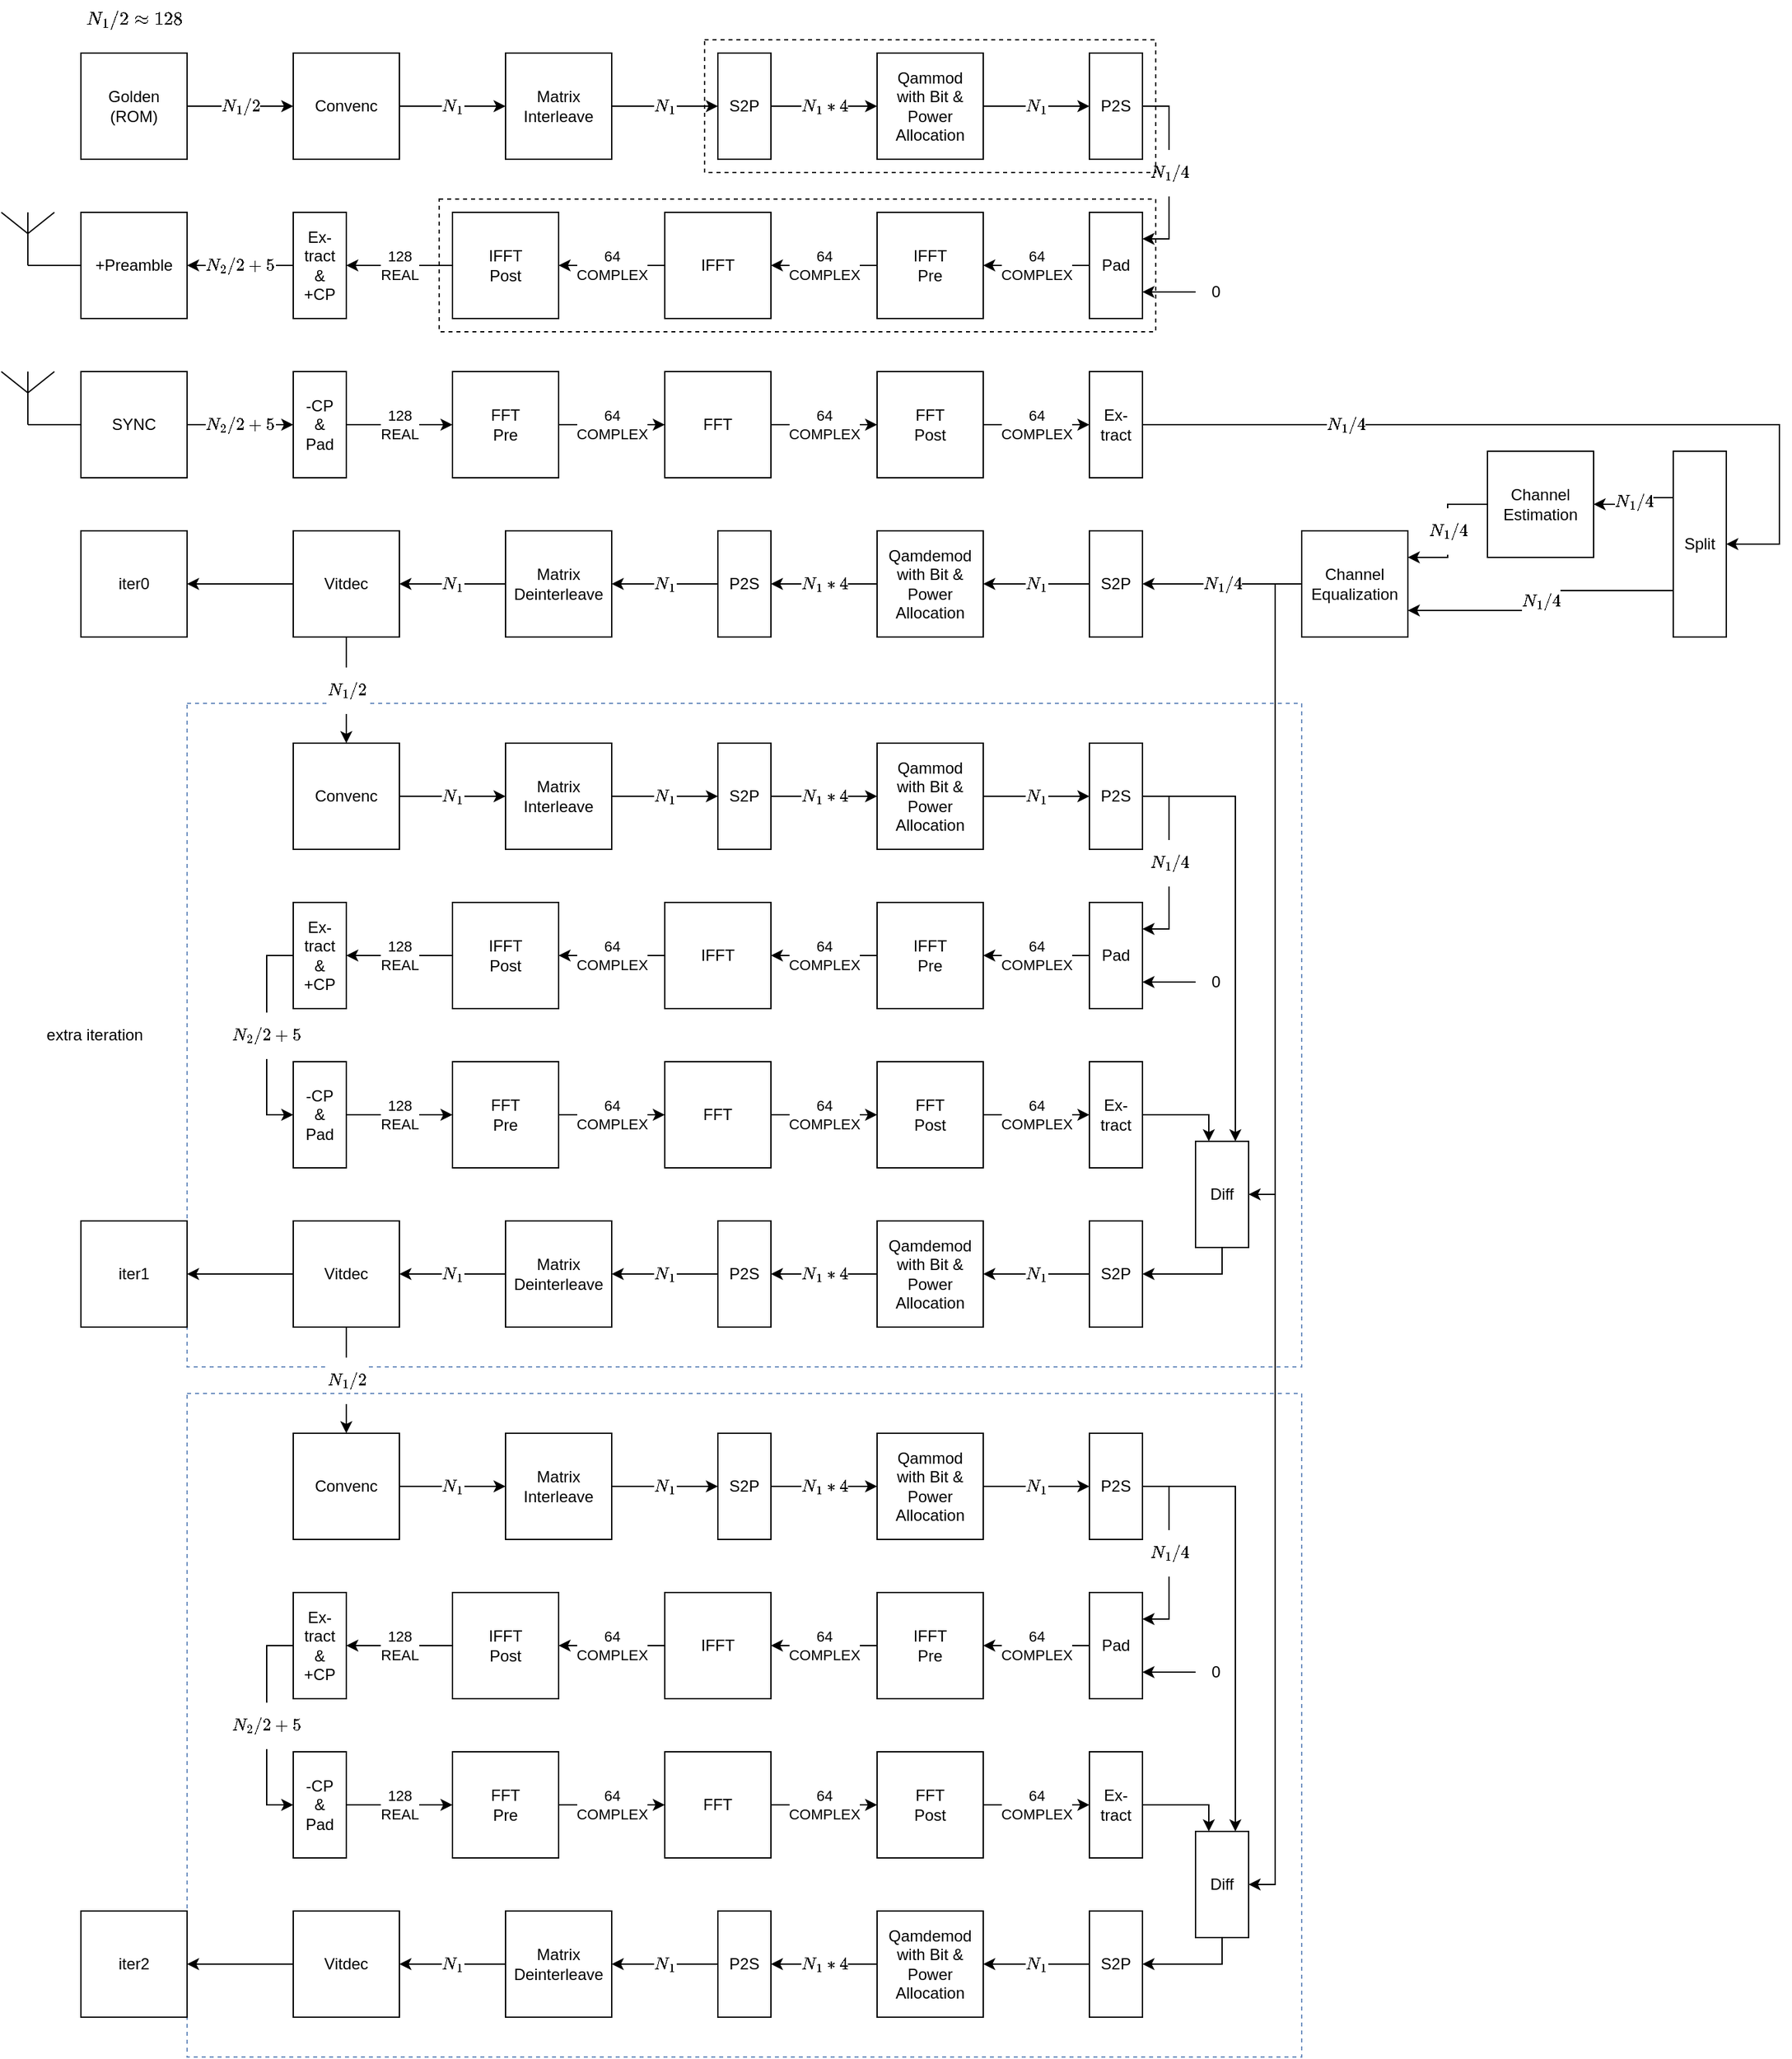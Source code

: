 <mxfile version="20.4.1" type="github" pages="8">
  <diagram id="Y_lFGor3RjB1HOinJ1fB" name="框图">
    <mxGraphModel dx="1967" dy="1114" grid="1" gridSize="10" guides="1" tooltips="1" connect="1" arrows="1" fold="1" page="1" pageScale="1" pageWidth="827" pageHeight="1169" math="1" shadow="0">
      <root>
        <mxCell id="0" />
        <mxCell id="1" parent="0" />
        <mxCell id="4X7WZ7r-OvsgaBfrFV06-1" value="" style="rounded=0;whiteSpace=wrap;html=1;fillColor=none;dashed=1;strokeColor=#6c8ebf;" parent="1" vertex="1">
          <mxGeometry x="280" y="570" width="840" height="500" as="geometry" />
        </mxCell>
        <mxCell id="4X7WZ7r-OvsgaBfrFV06-2" value="$$N_1 / 2$$" style="edgeStyle=orthogonalEdgeStyle;rounded=0;orthogonalLoop=1;jettySize=auto;html=1;exitX=1;exitY=0.5;exitDx=0;exitDy=0;entryX=0;entryY=0.5;entryDx=0;entryDy=0;" parent="1" source="4X7WZ7r-OvsgaBfrFV06-3" target="4X7WZ7r-OvsgaBfrFV06-5" edge="1">
          <mxGeometry relative="1" as="geometry" />
        </mxCell>
        <mxCell id="4X7WZ7r-OvsgaBfrFV06-3" value="Golden&lt;br&gt;(ROM)" style="rounded=0;whiteSpace=wrap;html=1;" parent="1" vertex="1">
          <mxGeometry x="200" y="80" width="80" height="80" as="geometry" />
        </mxCell>
        <mxCell id="4X7WZ7r-OvsgaBfrFV06-4" value="$$N_1$$" style="edgeStyle=orthogonalEdgeStyle;rounded=0;orthogonalLoop=1;jettySize=auto;html=1;exitX=1;exitY=0.5;exitDx=0;exitDy=0;entryX=0;entryY=0.5;entryDx=0;entryDy=0;" parent="1" source="4X7WZ7r-OvsgaBfrFV06-5" target="4X7WZ7r-OvsgaBfrFV06-7" edge="1">
          <mxGeometry relative="1" as="geometry" />
        </mxCell>
        <mxCell id="4X7WZ7r-OvsgaBfrFV06-5" value="Convenc" style="rounded=0;whiteSpace=wrap;html=1;" parent="1" vertex="1">
          <mxGeometry x="360" y="80" width="80" height="80" as="geometry" />
        </mxCell>
        <mxCell id="4X7WZ7r-OvsgaBfrFV06-6" value="$$N_1$$" style="edgeStyle=orthogonalEdgeStyle;rounded=0;orthogonalLoop=1;jettySize=auto;html=1;exitX=1;exitY=0.5;exitDx=0;exitDy=0;entryX=0;entryY=0.5;entryDx=0;entryDy=0;" parent="1" source="4X7WZ7r-OvsgaBfrFV06-7" target="4X7WZ7r-OvsgaBfrFV06-11" edge="1">
          <mxGeometry relative="1" as="geometry" />
        </mxCell>
        <mxCell id="4X7WZ7r-OvsgaBfrFV06-7" value="Matrix&lt;br&gt;Interleave" style="rounded=0;whiteSpace=wrap;html=1;" parent="1" vertex="1">
          <mxGeometry x="520" y="80" width="80" height="80" as="geometry" />
        </mxCell>
        <mxCell id="4X7WZ7r-OvsgaBfrFV06-8" value="$$N_1$$" style="edgeStyle=orthogonalEdgeStyle;rounded=0;orthogonalLoop=1;jettySize=auto;html=1;exitX=1;exitY=0.5;exitDx=0;exitDy=0;entryX=0;entryY=0.5;entryDx=0;entryDy=0;" parent="1" source="4X7WZ7r-OvsgaBfrFV06-9" target="4X7WZ7r-OvsgaBfrFV06-13" edge="1">
          <mxGeometry relative="1" as="geometry" />
        </mxCell>
        <mxCell id="4X7WZ7r-OvsgaBfrFV06-9" value="Qammod&lt;br&gt;with Bit &amp;amp; Power Allocation" style="rounded=0;whiteSpace=wrap;html=1;" parent="1" vertex="1">
          <mxGeometry x="800" y="80" width="80" height="80" as="geometry" />
        </mxCell>
        <mxCell id="4X7WZ7r-OvsgaBfrFV06-10" value="$$N_1*4$$" style="edgeStyle=orthogonalEdgeStyle;rounded=0;orthogonalLoop=1;jettySize=auto;html=1;exitX=1;exitY=0.5;exitDx=0;exitDy=0;entryX=0;entryY=0.5;entryDx=0;entryDy=0;" parent="1" source="4X7WZ7r-OvsgaBfrFV06-11" target="4X7WZ7r-OvsgaBfrFV06-9" edge="1">
          <mxGeometry relative="1" as="geometry" />
        </mxCell>
        <mxCell id="4X7WZ7r-OvsgaBfrFV06-11" value="S2P" style="rounded=0;whiteSpace=wrap;html=1;" parent="1" vertex="1">
          <mxGeometry x="680" y="80" width="40" height="80" as="geometry" />
        </mxCell>
        <mxCell id="4X7WZ7r-OvsgaBfrFV06-12" value="$$N_1/4$$" style="edgeStyle=orthogonalEdgeStyle;rounded=0;orthogonalLoop=1;jettySize=auto;html=1;exitX=1;exitY=0.5;exitDx=0;exitDy=0;entryX=1;entryY=0.25;entryDx=0;entryDy=0;" parent="1" source="4X7WZ7r-OvsgaBfrFV06-13" target="4X7WZ7r-OvsgaBfrFV06-17" edge="1">
          <mxGeometry relative="1" as="geometry" />
        </mxCell>
        <mxCell id="4X7WZ7r-OvsgaBfrFV06-13" value="P2S" style="rounded=0;whiteSpace=wrap;html=1;" parent="1" vertex="1">
          <mxGeometry x="960" y="80" width="40" height="80" as="geometry" />
        </mxCell>
        <mxCell id="4X7WZ7r-OvsgaBfrFV06-14" value="64&lt;br&gt;COMPLEX" style="edgeStyle=orthogonalEdgeStyle;rounded=0;orthogonalLoop=1;jettySize=auto;html=1;exitX=0;exitY=0.5;exitDx=0;exitDy=0;entryX=1;entryY=0.5;entryDx=0;entryDy=0;" parent="1" source="4X7WZ7r-OvsgaBfrFV06-15" target="4X7WZ7r-OvsgaBfrFV06-23" edge="1">
          <mxGeometry relative="1" as="geometry" />
        </mxCell>
        <mxCell id="4X7WZ7r-OvsgaBfrFV06-15" value="IFFT" style="rounded=0;whiteSpace=wrap;html=1;" parent="1" vertex="1">
          <mxGeometry x="640" y="200" width="80" height="80" as="geometry" />
        </mxCell>
        <mxCell id="4X7WZ7r-OvsgaBfrFV06-16" value="64 &lt;br&gt;COMPLEX" style="edgeStyle=none;rounded=0;orthogonalLoop=1;jettySize=auto;html=1;exitX=0;exitY=0.5;exitDx=0;exitDy=0;entryX=1;entryY=0.5;entryDx=0;entryDy=0;endArrow=classic;endFill=1;" parent="1" source="4X7WZ7r-OvsgaBfrFV06-17" target="4X7WZ7r-OvsgaBfrFV06-32" edge="1">
          <mxGeometry relative="1" as="geometry" />
        </mxCell>
        <mxCell id="4X7WZ7r-OvsgaBfrFV06-17" value="Pad" style="rounded=0;whiteSpace=wrap;html=1;" parent="1" vertex="1">
          <mxGeometry x="960" y="200" width="40" height="80" as="geometry" />
        </mxCell>
        <mxCell id="4X7WZ7r-OvsgaBfrFV06-18" style="edgeStyle=orthogonalEdgeStyle;rounded=0;orthogonalLoop=1;jettySize=auto;html=1;entryX=1;entryY=0.75;entryDx=0;entryDy=0;" parent="1" source="4X7WZ7r-OvsgaBfrFV06-19" target="4X7WZ7r-OvsgaBfrFV06-17" edge="1">
          <mxGeometry relative="1" as="geometry" />
        </mxCell>
        <mxCell id="4X7WZ7r-OvsgaBfrFV06-19" value="0" style="text;html=1;align=center;verticalAlign=middle;resizable=0;points=[];autosize=1;strokeColor=none;fillColor=none;" parent="1" vertex="1">
          <mxGeometry x="1040" y="245" width="30" height="30" as="geometry" />
        </mxCell>
        <mxCell id="4X7WZ7r-OvsgaBfrFV06-20" style="rounded=0;orthogonalLoop=1;jettySize=auto;html=1;exitX=0;exitY=0.5;exitDx=0;exitDy=0;entryX=0.5;entryY=1;entryDx=0;entryDy=0;entryPerimeter=0;endArrow=none;endFill=0;" parent="1" source="4X7WZ7r-OvsgaBfrFV06-21" target="4X7WZ7r-OvsgaBfrFV06-24" edge="1">
          <mxGeometry relative="1" as="geometry" />
        </mxCell>
        <mxCell id="4X7WZ7r-OvsgaBfrFV06-21" value="+Preamble" style="rounded=0;whiteSpace=wrap;html=1;" parent="1" vertex="1">
          <mxGeometry x="200" y="200" width="80" height="80" as="geometry" />
        </mxCell>
        <mxCell id="4X7WZ7r-OvsgaBfrFV06-22" value="128&lt;br&gt;REAL" style="edgeStyle=none;rounded=0;orthogonalLoop=1;jettySize=auto;html=1;exitX=0;exitY=0.5;exitDx=0;exitDy=0;entryX=1;entryY=0.5;entryDx=0;entryDy=0;endArrow=classic;endFill=1;" parent="1" source="4X7WZ7r-OvsgaBfrFV06-23" target="4X7WZ7r-OvsgaBfrFV06-34" edge="1">
          <mxGeometry relative="1" as="geometry" />
        </mxCell>
        <mxCell id="4X7WZ7r-OvsgaBfrFV06-23" value="IFFT&lt;br&gt;Post" style="rounded=0;whiteSpace=wrap;html=1;" parent="1" vertex="1">
          <mxGeometry x="480" y="200" width="80" height="80" as="geometry" />
        </mxCell>
        <mxCell id="4X7WZ7r-OvsgaBfrFV06-24" value="" style="verticalLabelPosition=bottom;shadow=0;dashed=0;align=center;html=1;verticalAlign=top;shape=mxgraph.electrical.radio.aerial_-_antenna_1;" parent="1" vertex="1">
          <mxGeometry x="140" y="200" width="40" height="40" as="geometry" />
        </mxCell>
        <mxCell id="4X7WZ7r-OvsgaBfrFV06-25" style="rounded=0;orthogonalLoop=1;jettySize=auto;html=1;exitX=0;exitY=0.5;exitDx=0;exitDy=0;entryX=0.5;entryY=1;entryDx=0;entryDy=0;entryPerimeter=0;endArrow=none;endFill=0;" parent="1" source="4X7WZ7r-OvsgaBfrFV06-27" target="4X7WZ7r-OvsgaBfrFV06-28" edge="1">
          <mxGeometry relative="1" as="geometry" />
        </mxCell>
        <mxCell id="4X7WZ7r-OvsgaBfrFV06-26" value="$$N_2/2+5$$" style="edgeStyle=none;rounded=0;orthogonalLoop=1;jettySize=auto;html=1;exitX=1;exitY=0.5;exitDx=0;exitDy=0;entryX=0;entryY=0.5;entryDx=0;entryDy=0;endArrow=classic;endFill=1;" parent="1" source="4X7WZ7r-OvsgaBfrFV06-27" target="4X7WZ7r-OvsgaBfrFV06-36" edge="1">
          <mxGeometry relative="1" as="geometry" />
        </mxCell>
        <mxCell id="4X7WZ7r-OvsgaBfrFV06-27" value="SYNC" style="rounded=0;whiteSpace=wrap;html=1;" parent="1" vertex="1">
          <mxGeometry x="200" y="320" width="80" height="80" as="geometry" />
        </mxCell>
        <mxCell id="4X7WZ7r-OvsgaBfrFV06-28" value="" style="verticalLabelPosition=bottom;shadow=0;dashed=0;align=center;html=1;verticalAlign=top;shape=mxgraph.electrical.radio.aerial_-_antenna_1;" parent="1" vertex="1">
          <mxGeometry x="140" y="320" width="40" height="40" as="geometry" />
        </mxCell>
        <mxCell id="4X7WZ7r-OvsgaBfrFV06-29" value="64&lt;br&gt;COMPLEX" style="edgeStyle=none;rounded=0;orthogonalLoop=1;jettySize=auto;html=1;exitX=1;exitY=0.5;exitDx=0;exitDy=0;entryX=0;entryY=0.5;entryDx=0;entryDy=0;endArrow=classic;endFill=1;" parent="1" source="4X7WZ7r-OvsgaBfrFV06-30" target="4X7WZ7r-OvsgaBfrFV06-38" edge="1">
          <mxGeometry relative="1" as="geometry" />
        </mxCell>
        <mxCell id="4X7WZ7r-OvsgaBfrFV06-30" value="FFT" style="rounded=0;whiteSpace=wrap;html=1;" parent="1" vertex="1">
          <mxGeometry x="640" y="320" width="80" height="80" as="geometry" />
        </mxCell>
        <mxCell id="4X7WZ7r-OvsgaBfrFV06-31" value="64&lt;br&gt;COMPLEX" style="edgeStyle=none;rounded=0;orthogonalLoop=1;jettySize=auto;html=1;exitX=0;exitY=0.5;exitDx=0;exitDy=0;entryX=1;entryY=0.5;entryDx=0;entryDy=0;endArrow=classic;endFill=1;" parent="1" source="4X7WZ7r-OvsgaBfrFV06-32" target="4X7WZ7r-OvsgaBfrFV06-15" edge="1">
          <mxGeometry relative="1" as="geometry" />
        </mxCell>
        <mxCell id="4X7WZ7r-OvsgaBfrFV06-32" value="IFFT&lt;br&gt;Pre" style="rounded=0;whiteSpace=wrap;html=1;" parent="1" vertex="1">
          <mxGeometry x="800" y="200" width="80" height="80" as="geometry" />
        </mxCell>
        <mxCell id="4X7WZ7r-OvsgaBfrFV06-33" value="$$N_2/2+5$$" style="edgeStyle=none;rounded=0;orthogonalLoop=1;jettySize=auto;html=1;exitX=0;exitY=0.5;exitDx=0;exitDy=0;entryX=1;entryY=0.5;entryDx=0;entryDy=0;endArrow=classic;endFill=1;" parent="1" source="4X7WZ7r-OvsgaBfrFV06-34" target="4X7WZ7r-OvsgaBfrFV06-21" edge="1">
          <mxGeometry relative="1" as="geometry" />
        </mxCell>
        <mxCell id="4X7WZ7r-OvsgaBfrFV06-34" value="Ex-&lt;br&gt;tract&lt;br&gt;&amp;amp;&lt;br&gt;+CP" style="rounded=0;whiteSpace=wrap;html=1;" parent="1" vertex="1">
          <mxGeometry x="360" y="200" width="40" height="80" as="geometry" />
        </mxCell>
        <mxCell id="4X7WZ7r-OvsgaBfrFV06-35" value="128&lt;br&gt;REAL" style="edgeStyle=none;rounded=0;orthogonalLoop=1;jettySize=auto;html=1;exitX=1;exitY=0.5;exitDx=0;exitDy=0;entryX=0;entryY=0.5;entryDx=0;entryDy=0;endArrow=classic;endFill=1;" parent="1" source="4X7WZ7r-OvsgaBfrFV06-36" target="4X7WZ7r-OvsgaBfrFV06-40" edge="1">
          <mxGeometry relative="1" as="geometry" />
        </mxCell>
        <mxCell id="4X7WZ7r-OvsgaBfrFV06-36" value="-CP&lt;br&gt;&amp;amp;&lt;br&gt;Pad" style="rounded=0;whiteSpace=wrap;html=1;" parent="1" vertex="1">
          <mxGeometry x="360" y="320" width="40" height="80" as="geometry" />
        </mxCell>
        <mxCell id="4X7WZ7r-OvsgaBfrFV06-37" value="64&lt;br&gt;COMPLEX" style="edgeStyle=none;rounded=0;orthogonalLoop=1;jettySize=auto;html=1;exitX=1;exitY=0.5;exitDx=0;exitDy=0;entryX=0;entryY=0.5;entryDx=0;entryDy=0;endArrow=classic;endFill=1;" parent="1" source="4X7WZ7r-OvsgaBfrFV06-38" target="4X7WZ7r-OvsgaBfrFV06-42" edge="1">
          <mxGeometry relative="1" as="geometry" />
        </mxCell>
        <mxCell id="4X7WZ7r-OvsgaBfrFV06-38" value="FFT&lt;br&gt;Post" style="rounded=0;whiteSpace=wrap;html=1;" parent="1" vertex="1">
          <mxGeometry x="800" y="320" width="80" height="80" as="geometry" />
        </mxCell>
        <mxCell id="4X7WZ7r-OvsgaBfrFV06-39" value="64&lt;br&gt;COMPLEX" style="edgeStyle=none;rounded=0;orthogonalLoop=1;jettySize=auto;html=1;exitX=1;exitY=0.5;exitDx=0;exitDy=0;entryX=0;entryY=0.5;entryDx=0;entryDy=0;endArrow=classic;endFill=1;" parent="1" source="4X7WZ7r-OvsgaBfrFV06-40" target="4X7WZ7r-OvsgaBfrFV06-30" edge="1">
          <mxGeometry relative="1" as="geometry" />
        </mxCell>
        <mxCell id="4X7WZ7r-OvsgaBfrFV06-40" value="FFT&lt;br&gt;Pre" style="rounded=0;whiteSpace=wrap;html=1;" parent="1" vertex="1">
          <mxGeometry x="480" y="320" width="80" height="80" as="geometry" />
        </mxCell>
        <mxCell id="4X7WZ7r-OvsgaBfrFV06-41" value="$$N_1/4$$" style="edgeStyle=orthogonalEdgeStyle;rounded=0;orthogonalLoop=1;jettySize=auto;html=1;exitX=1;exitY=0.5;exitDx=0;exitDy=0;entryX=1;entryY=0.5;entryDx=0;entryDy=0;endArrow=classic;endFill=1;" parent="1" source="4X7WZ7r-OvsgaBfrFV06-42" target="4X7WZ7r-OvsgaBfrFV06-45" edge="1">
          <mxGeometry x="-0.5" relative="1" as="geometry">
            <mxPoint x="1000" y="480" as="targetPoint" />
            <Array as="points">
              <mxPoint x="1480" y="360" />
              <mxPoint x="1480" y="450" />
            </Array>
            <mxPoint as="offset" />
          </mxGeometry>
        </mxCell>
        <mxCell id="4X7WZ7r-OvsgaBfrFV06-42" value="Ex-&lt;br&gt;tract" style="rounded=0;whiteSpace=wrap;html=1;" parent="1" vertex="1">
          <mxGeometry x="960" y="320" width="40" height="80" as="geometry" />
        </mxCell>
        <mxCell id="4X7WZ7r-OvsgaBfrFV06-43" value="$$N_1/4$$" style="edgeStyle=orthogonalEdgeStyle;rounded=0;orthogonalLoop=1;jettySize=auto;html=1;exitX=0;exitY=0.25;exitDx=0;exitDy=0;entryX=1;entryY=0.5;entryDx=0;entryDy=0;endArrow=classic;endFill=1;" parent="1" source="4X7WZ7r-OvsgaBfrFV06-45" target="4X7WZ7r-OvsgaBfrFV06-47" edge="1">
          <mxGeometry relative="1" as="geometry" />
        </mxCell>
        <mxCell id="4X7WZ7r-OvsgaBfrFV06-44" value="$$N_1/4$$" style="edgeStyle=orthogonalEdgeStyle;rounded=0;orthogonalLoop=1;jettySize=auto;html=1;exitX=0;exitY=0.75;exitDx=0;exitDy=0;entryX=1;entryY=0.75;entryDx=0;entryDy=0;endArrow=classic;endFill=1;" parent="1" source="4X7WZ7r-OvsgaBfrFV06-45" target="4X7WZ7r-OvsgaBfrFV06-51" edge="1">
          <mxGeometry relative="1" as="geometry">
            <mxPoint x="1400" y="480" as="sourcePoint" />
          </mxGeometry>
        </mxCell>
        <mxCell id="4X7WZ7r-OvsgaBfrFV06-45" value="Split" style="rounded=0;whiteSpace=wrap;html=1;" parent="1" vertex="1">
          <mxGeometry x="1400" y="380" width="40" height="140" as="geometry" />
        </mxCell>
        <mxCell id="4X7WZ7r-OvsgaBfrFV06-46" value="$$N_1/4$$" style="edgeStyle=orthogonalEdgeStyle;rounded=0;orthogonalLoop=1;jettySize=auto;html=1;exitX=0;exitY=0.5;exitDx=0;exitDy=0;entryX=1;entryY=0.25;entryDx=0;entryDy=0;endArrow=classic;endFill=1;" parent="1" source="4X7WZ7r-OvsgaBfrFV06-47" target="4X7WZ7r-OvsgaBfrFV06-51" edge="1">
          <mxGeometry relative="1" as="geometry">
            <mxPoint x="1240" y="420" as="sourcePoint" />
          </mxGeometry>
        </mxCell>
        <mxCell id="4X7WZ7r-OvsgaBfrFV06-47" value="Channel&lt;br&gt;Estimation" style="rounded=0;whiteSpace=wrap;html=1;" parent="1" vertex="1">
          <mxGeometry x="1260" y="380" width="80" height="80" as="geometry" />
        </mxCell>
        <mxCell id="4X7WZ7r-OvsgaBfrFV06-48" value="$$N_1/4$$" style="edgeStyle=orthogonalEdgeStyle;rounded=0;orthogonalLoop=1;jettySize=auto;html=1;exitX=0;exitY=0.5;exitDx=0;exitDy=0;entryX=1;entryY=0.5;entryDx=0;entryDy=0;endArrow=classic;endFill=1;" parent="1" source="4X7WZ7r-OvsgaBfrFV06-51" target="4X7WZ7r-OvsgaBfrFV06-53" edge="1">
          <mxGeometry relative="1" as="geometry" />
        </mxCell>
        <mxCell id="4X7WZ7r-OvsgaBfrFV06-49" style="edgeStyle=orthogonalEdgeStyle;rounded=0;orthogonalLoop=1;jettySize=auto;html=1;exitX=0;exitY=0.5;exitDx=0;exitDy=0;entryX=1;entryY=0.5;entryDx=0;entryDy=0;endArrow=classic;endFill=1;" parent="1" source="4X7WZ7r-OvsgaBfrFV06-51" target="4X7WZ7r-OvsgaBfrFV06-111" edge="1">
          <mxGeometry relative="1" as="geometry" />
        </mxCell>
        <mxCell id="4X7WZ7r-OvsgaBfrFV06-50" style="edgeStyle=orthogonalEdgeStyle;rounded=0;orthogonalLoop=1;jettySize=auto;html=1;exitX=0;exitY=0.5;exitDx=0;exitDy=0;entryX=1;entryY=0.5;entryDx=0;entryDy=0;endArrow=classic;endFill=1;" parent="1" source="4X7WZ7r-OvsgaBfrFV06-51" target="4X7WZ7r-OvsgaBfrFV06-157" edge="1">
          <mxGeometry relative="1" as="geometry" />
        </mxCell>
        <mxCell id="4X7WZ7r-OvsgaBfrFV06-51" value="Channel&lt;br&gt;Equalization" style="rounded=0;whiteSpace=wrap;html=1;" parent="1" vertex="1">
          <mxGeometry x="1120" y="440" width="80" height="80" as="geometry" />
        </mxCell>
        <mxCell id="4X7WZ7r-OvsgaBfrFV06-52" value="$$N_1$$" style="edgeStyle=orthogonalEdgeStyle;rounded=0;orthogonalLoop=1;jettySize=auto;html=1;exitX=0;exitY=0.5;exitDx=0;exitDy=0;entryX=1;entryY=0.5;entryDx=0;entryDy=0;endArrow=classic;endFill=1;" parent="1" source="4X7WZ7r-OvsgaBfrFV06-53" target="4X7WZ7r-OvsgaBfrFV06-56" edge="1">
          <mxGeometry relative="1" as="geometry" />
        </mxCell>
        <mxCell id="4X7WZ7r-OvsgaBfrFV06-53" value="S2P" style="rounded=0;whiteSpace=wrap;html=1;" parent="1" vertex="1">
          <mxGeometry x="960" y="440" width="40" height="80" as="geometry" />
        </mxCell>
        <mxCell id="4X7WZ7r-OvsgaBfrFV06-54" value="$$N_1 / 2 \approx 128$$" style="text;html=1;align=center;verticalAlign=middle;resizable=0;points=[];autosize=1;strokeColor=none;fillColor=none;" parent="1" vertex="1">
          <mxGeometry x="160" y="40" width="160" height="30" as="geometry" />
        </mxCell>
        <mxCell id="4X7WZ7r-OvsgaBfrFV06-55" value="$$N_1*4$$" style="edgeStyle=orthogonalEdgeStyle;rounded=0;orthogonalLoop=1;jettySize=auto;html=1;exitX=0;exitY=0.5;exitDx=0;exitDy=0;entryX=1;entryY=0.5;entryDx=0;entryDy=0;endArrow=classic;endFill=1;" parent="1" source="4X7WZ7r-OvsgaBfrFV06-56" target="4X7WZ7r-OvsgaBfrFV06-58" edge="1">
          <mxGeometry relative="1" as="geometry" />
        </mxCell>
        <mxCell id="4X7WZ7r-OvsgaBfrFV06-56" value="Qamdemod&lt;br&gt;with Bit &amp;amp; Power Allocation" style="rounded=0;whiteSpace=wrap;html=1;" parent="1" vertex="1">
          <mxGeometry x="800" y="440" width="80" height="80" as="geometry" />
        </mxCell>
        <mxCell id="4X7WZ7r-OvsgaBfrFV06-57" value="$$N_1$$" style="edgeStyle=orthogonalEdgeStyle;rounded=0;orthogonalLoop=1;jettySize=auto;html=1;exitX=0;exitY=0.5;exitDx=0;exitDy=0;entryX=1;entryY=0.5;entryDx=0;entryDy=0;endArrow=classic;endFill=1;" parent="1" source="4X7WZ7r-OvsgaBfrFV06-58" target="4X7WZ7r-OvsgaBfrFV06-60" edge="1">
          <mxGeometry relative="1" as="geometry" />
        </mxCell>
        <mxCell id="4X7WZ7r-OvsgaBfrFV06-58" value="P2S" style="rounded=0;whiteSpace=wrap;html=1;" parent="1" vertex="1">
          <mxGeometry x="680" y="440" width="40" height="80" as="geometry" />
        </mxCell>
        <mxCell id="4X7WZ7r-OvsgaBfrFV06-59" value="$$N_1$$" style="edgeStyle=orthogonalEdgeStyle;rounded=0;orthogonalLoop=1;jettySize=auto;html=1;exitX=0;exitY=0.5;exitDx=0;exitDy=0;entryX=1;entryY=0.5;entryDx=0;entryDy=0;endArrow=classic;endFill=1;" parent="1" source="4X7WZ7r-OvsgaBfrFV06-60" target="4X7WZ7r-OvsgaBfrFV06-63" edge="1">
          <mxGeometry relative="1" as="geometry" />
        </mxCell>
        <mxCell id="4X7WZ7r-OvsgaBfrFV06-60" value="Matrix&lt;br&gt;Deinterleave" style="rounded=0;whiteSpace=wrap;html=1;" parent="1" vertex="1">
          <mxGeometry x="520" y="440" width="80" height="80" as="geometry" />
        </mxCell>
        <mxCell id="4X7WZ7r-OvsgaBfrFV06-61" style="edgeStyle=orthogonalEdgeStyle;rounded=0;orthogonalLoop=1;jettySize=auto;html=1;exitX=0;exitY=0.5;exitDx=0;exitDy=0;entryX=1;entryY=0.5;entryDx=0;entryDy=0;endArrow=classic;endFill=1;" parent="1" source="4X7WZ7r-OvsgaBfrFV06-63" target="4X7WZ7r-OvsgaBfrFV06-64" edge="1">
          <mxGeometry relative="1" as="geometry" />
        </mxCell>
        <mxCell id="4X7WZ7r-OvsgaBfrFV06-62" value="$$N_1/2$$" style="edgeStyle=orthogonalEdgeStyle;rounded=0;orthogonalLoop=1;jettySize=auto;html=1;exitX=0.5;exitY=1;exitDx=0;exitDy=0;entryX=0.5;entryY=0;entryDx=0;entryDy=0;endArrow=classic;endFill=1;" parent="1" source="4X7WZ7r-OvsgaBfrFV06-63" target="4X7WZ7r-OvsgaBfrFV06-66" edge="1">
          <mxGeometry relative="1" as="geometry" />
        </mxCell>
        <mxCell id="4X7WZ7r-OvsgaBfrFV06-63" value="Vitdec" style="rounded=0;whiteSpace=wrap;html=1;" parent="1" vertex="1">
          <mxGeometry x="360" y="440" width="80" height="80" as="geometry" />
        </mxCell>
        <mxCell id="4X7WZ7r-OvsgaBfrFV06-64" value="iter0" style="rounded=0;whiteSpace=wrap;html=1;" parent="1" vertex="1">
          <mxGeometry x="200" y="440" width="80" height="80" as="geometry" />
        </mxCell>
        <mxCell id="4X7WZ7r-OvsgaBfrFV06-65" value="$$N_1$$" style="edgeStyle=orthogonalEdgeStyle;rounded=0;orthogonalLoop=1;jettySize=auto;html=1;exitX=1;exitY=0.5;exitDx=0;exitDy=0;entryX=0;entryY=0.5;entryDx=0;entryDy=0;" parent="1" source="4X7WZ7r-OvsgaBfrFV06-66" target="4X7WZ7r-OvsgaBfrFV06-68" edge="1">
          <mxGeometry relative="1" as="geometry" />
        </mxCell>
        <mxCell id="4X7WZ7r-OvsgaBfrFV06-66" value="Convenc" style="rounded=0;whiteSpace=wrap;html=1;" parent="1" vertex="1">
          <mxGeometry x="360" y="600" width="80" height="80" as="geometry" />
        </mxCell>
        <mxCell id="4X7WZ7r-OvsgaBfrFV06-67" value="$$N_1$$" style="edgeStyle=orthogonalEdgeStyle;rounded=0;orthogonalLoop=1;jettySize=auto;html=1;exitX=1;exitY=0.5;exitDx=0;exitDy=0;entryX=0;entryY=0.5;entryDx=0;entryDy=0;" parent="1" source="4X7WZ7r-OvsgaBfrFV06-68" target="4X7WZ7r-OvsgaBfrFV06-72" edge="1">
          <mxGeometry relative="1" as="geometry" />
        </mxCell>
        <mxCell id="4X7WZ7r-OvsgaBfrFV06-68" value="Matrix&lt;br&gt;Interleave" style="rounded=0;whiteSpace=wrap;html=1;" parent="1" vertex="1">
          <mxGeometry x="520" y="600" width="80" height="80" as="geometry" />
        </mxCell>
        <mxCell id="4X7WZ7r-OvsgaBfrFV06-69" value="$$N_1$$" style="edgeStyle=orthogonalEdgeStyle;rounded=0;orthogonalLoop=1;jettySize=auto;html=1;exitX=1;exitY=0.5;exitDx=0;exitDy=0;entryX=0;entryY=0.5;entryDx=0;entryDy=0;" parent="1" source="4X7WZ7r-OvsgaBfrFV06-70" target="4X7WZ7r-OvsgaBfrFV06-75" edge="1">
          <mxGeometry relative="1" as="geometry" />
        </mxCell>
        <mxCell id="4X7WZ7r-OvsgaBfrFV06-70" value="Qammod&lt;br&gt;with Bit &amp;amp; Power Allocation" style="rounded=0;whiteSpace=wrap;html=1;" parent="1" vertex="1">
          <mxGeometry x="800" y="600" width="80" height="80" as="geometry" />
        </mxCell>
        <mxCell id="4X7WZ7r-OvsgaBfrFV06-71" value="$$N_1*4$$" style="edgeStyle=orthogonalEdgeStyle;rounded=0;orthogonalLoop=1;jettySize=auto;html=1;exitX=1;exitY=0.5;exitDx=0;exitDy=0;entryX=0;entryY=0.5;entryDx=0;entryDy=0;" parent="1" source="4X7WZ7r-OvsgaBfrFV06-72" target="4X7WZ7r-OvsgaBfrFV06-70" edge="1">
          <mxGeometry relative="1" as="geometry" />
        </mxCell>
        <mxCell id="4X7WZ7r-OvsgaBfrFV06-72" value="S2P" style="rounded=0;whiteSpace=wrap;html=1;" parent="1" vertex="1">
          <mxGeometry x="680" y="600" width="40" height="80" as="geometry" />
        </mxCell>
        <mxCell id="4X7WZ7r-OvsgaBfrFV06-73" value="$$N_1/4$$" style="edgeStyle=orthogonalEdgeStyle;rounded=0;orthogonalLoop=1;jettySize=auto;html=1;exitX=1;exitY=0.5;exitDx=0;exitDy=0;entryX=1;entryY=0.25;entryDx=0;entryDy=0;" parent="1" source="4X7WZ7r-OvsgaBfrFV06-75" target="4X7WZ7r-OvsgaBfrFV06-79" edge="1">
          <mxGeometry relative="1" as="geometry" />
        </mxCell>
        <mxCell id="4X7WZ7r-OvsgaBfrFV06-74" style="edgeStyle=orthogonalEdgeStyle;rounded=0;orthogonalLoop=1;jettySize=auto;html=1;exitX=1;exitY=0.5;exitDx=0;exitDy=0;entryX=0.75;entryY=0;entryDx=0;entryDy=0;endArrow=classic;endFill=1;" parent="1" source="4X7WZ7r-OvsgaBfrFV06-75" target="4X7WZ7r-OvsgaBfrFV06-111" edge="1">
          <mxGeometry relative="1" as="geometry" />
        </mxCell>
        <mxCell id="4X7WZ7r-OvsgaBfrFV06-75" value="P2S" style="rounded=0;whiteSpace=wrap;html=1;" parent="1" vertex="1">
          <mxGeometry x="960" y="600" width="40" height="80" as="geometry" />
        </mxCell>
        <mxCell id="4X7WZ7r-OvsgaBfrFV06-76" value="64&lt;br&gt;COMPLEX" style="edgeStyle=orthogonalEdgeStyle;rounded=0;orthogonalLoop=1;jettySize=auto;html=1;exitX=0;exitY=0.5;exitDx=0;exitDy=0;entryX=1;entryY=0.5;entryDx=0;entryDy=0;" parent="1" source="4X7WZ7r-OvsgaBfrFV06-77" target="4X7WZ7r-OvsgaBfrFV06-83" edge="1">
          <mxGeometry relative="1" as="geometry" />
        </mxCell>
        <mxCell id="4X7WZ7r-OvsgaBfrFV06-77" value="IFFT" style="rounded=0;whiteSpace=wrap;html=1;" parent="1" vertex="1">
          <mxGeometry x="640" y="720" width="80" height="80" as="geometry" />
        </mxCell>
        <mxCell id="4X7WZ7r-OvsgaBfrFV06-78" value="64 &lt;br&gt;COMPLEX" style="edgeStyle=none;rounded=0;orthogonalLoop=1;jettySize=auto;html=1;exitX=0;exitY=0.5;exitDx=0;exitDy=0;entryX=1;entryY=0.5;entryDx=0;entryDy=0;endArrow=classic;endFill=1;" parent="1" source="4X7WZ7r-OvsgaBfrFV06-79" target="4X7WZ7r-OvsgaBfrFV06-85" edge="1">
          <mxGeometry relative="1" as="geometry" />
        </mxCell>
        <mxCell id="4X7WZ7r-OvsgaBfrFV06-79" value="Pad" style="rounded=0;whiteSpace=wrap;html=1;" parent="1" vertex="1">
          <mxGeometry x="960" y="720" width="40" height="80" as="geometry" />
        </mxCell>
        <mxCell id="4X7WZ7r-OvsgaBfrFV06-80" style="edgeStyle=orthogonalEdgeStyle;rounded=0;orthogonalLoop=1;jettySize=auto;html=1;entryX=1;entryY=0.75;entryDx=0;entryDy=0;" parent="1" source="4X7WZ7r-OvsgaBfrFV06-81" target="4X7WZ7r-OvsgaBfrFV06-79" edge="1">
          <mxGeometry relative="1" as="geometry" />
        </mxCell>
        <mxCell id="4X7WZ7r-OvsgaBfrFV06-81" value="0" style="text;html=1;align=center;verticalAlign=middle;resizable=0;points=[];autosize=1;strokeColor=none;fillColor=none;" parent="1" vertex="1">
          <mxGeometry x="1040" y="765" width="30" height="30" as="geometry" />
        </mxCell>
        <mxCell id="4X7WZ7r-OvsgaBfrFV06-82" value="128&lt;br&gt;REAL" style="edgeStyle=none;rounded=0;orthogonalLoop=1;jettySize=auto;html=1;exitX=0;exitY=0.5;exitDx=0;exitDy=0;entryX=1;entryY=0.5;entryDx=0;entryDy=0;endArrow=classic;endFill=1;" parent="1" source="4X7WZ7r-OvsgaBfrFV06-83" target="4X7WZ7r-OvsgaBfrFV06-87" edge="1">
          <mxGeometry relative="1" as="geometry" />
        </mxCell>
        <mxCell id="4X7WZ7r-OvsgaBfrFV06-83" value="IFFT&lt;br&gt;Post" style="rounded=0;whiteSpace=wrap;html=1;" parent="1" vertex="1">
          <mxGeometry x="480" y="720" width="80" height="80" as="geometry" />
        </mxCell>
        <mxCell id="4X7WZ7r-OvsgaBfrFV06-84" value="64&lt;br&gt;COMPLEX" style="edgeStyle=none;rounded=0;orthogonalLoop=1;jettySize=auto;html=1;exitX=0;exitY=0.5;exitDx=0;exitDy=0;entryX=1;entryY=0.5;entryDx=0;entryDy=0;endArrow=classic;endFill=1;" parent="1" source="4X7WZ7r-OvsgaBfrFV06-85" target="4X7WZ7r-OvsgaBfrFV06-77" edge="1">
          <mxGeometry relative="1" as="geometry" />
        </mxCell>
        <mxCell id="4X7WZ7r-OvsgaBfrFV06-85" value="IFFT&lt;br&gt;Pre" style="rounded=0;whiteSpace=wrap;html=1;" parent="1" vertex="1">
          <mxGeometry x="800" y="720" width="80" height="80" as="geometry" />
        </mxCell>
        <mxCell id="4X7WZ7r-OvsgaBfrFV06-86" value="$$N_2/2+5$$" style="edgeStyle=orthogonalEdgeStyle;rounded=0;orthogonalLoop=1;jettySize=auto;html=1;exitX=0;exitY=0.5;exitDx=0;exitDy=0;entryX=0;entryY=0.5;entryDx=0;entryDy=0;endArrow=classic;endFill=1;" parent="1" source="4X7WZ7r-OvsgaBfrFV06-87" target="4X7WZ7r-OvsgaBfrFV06-91" edge="1">
          <mxGeometry relative="1" as="geometry" />
        </mxCell>
        <mxCell id="4X7WZ7r-OvsgaBfrFV06-87" value="Ex-&lt;br&gt;tract&lt;br&gt;&amp;amp;&lt;br&gt;+CP" style="rounded=0;whiteSpace=wrap;html=1;" parent="1" vertex="1">
          <mxGeometry x="360" y="720" width="40" height="80" as="geometry" />
        </mxCell>
        <mxCell id="4X7WZ7r-OvsgaBfrFV06-88" value="64&lt;br&gt;COMPLEX" style="edgeStyle=none;rounded=0;orthogonalLoop=1;jettySize=auto;html=1;exitX=1;exitY=0.5;exitDx=0;exitDy=0;entryX=0;entryY=0.5;entryDx=0;entryDy=0;endArrow=classic;endFill=1;" parent="1" source="4X7WZ7r-OvsgaBfrFV06-89" target="4X7WZ7r-OvsgaBfrFV06-93" edge="1">
          <mxGeometry relative="1" as="geometry" />
        </mxCell>
        <mxCell id="4X7WZ7r-OvsgaBfrFV06-89" value="FFT" style="rounded=0;whiteSpace=wrap;html=1;" parent="1" vertex="1">
          <mxGeometry x="640" y="840" width="80" height="80" as="geometry" />
        </mxCell>
        <mxCell id="4X7WZ7r-OvsgaBfrFV06-90" value="128&lt;br&gt;REAL" style="edgeStyle=none;rounded=0;orthogonalLoop=1;jettySize=auto;html=1;exitX=1;exitY=0.5;exitDx=0;exitDy=0;entryX=0;entryY=0.5;entryDx=0;entryDy=0;endArrow=classic;endFill=1;" parent="1" source="4X7WZ7r-OvsgaBfrFV06-91" target="4X7WZ7r-OvsgaBfrFV06-95" edge="1">
          <mxGeometry relative="1" as="geometry" />
        </mxCell>
        <mxCell id="4X7WZ7r-OvsgaBfrFV06-91" value="-CP&lt;br&gt;&amp;amp;&lt;br&gt;Pad" style="rounded=0;whiteSpace=wrap;html=1;" parent="1" vertex="1">
          <mxGeometry x="360" y="840" width="40" height="80" as="geometry" />
        </mxCell>
        <mxCell id="4X7WZ7r-OvsgaBfrFV06-92" value="64&lt;br&gt;COMPLEX" style="edgeStyle=none;rounded=0;orthogonalLoop=1;jettySize=auto;html=1;exitX=1;exitY=0.5;exitDx=0;exitDy=0;entryX=0;entryY=0.5;entryDx=0;entryDy=0;endArrow=classic;endFill=1;" parent="1" source="4X7WZ7r-OvsgaBfrFV06-93" target="4X7WZ7r-OvsgaBfrFV06-97" edge="1">
          <mxGeometry relative="1" as="geometry" />
        </mxCell>
        <mxCell id="4X7WZ7r-OvsgaBfrFV06-93" value="FFT&lt;br&gt;Post" style="rounded=0;whiteSpace=wrap;html=1;" parent="1" vertex="1">
          <mxGeometry x="800" y="840" width="80" height="80" as="geometry" />
        </mxCell>
        <mxCell id="4X7WZ7r-OvsgaBfrFV06-94" value="64&lt;br&gt;COMPLEX" style="edgeStyle=none;rounded=0;orthogonalLoop=1;jettySize=auto;html=1;exitX=1;exitY=0.5;exitDx=0;exitDy=0;entryX=0;entryY=0.5;entryDx=0;entryDy=0;endArrow=classic;endFill=1;" parent="1" source="4X7WZ7r-OvsgaBfrFV06-95" target="4X7WZ7r-OvsgaBfrFV06-89" edge="1">
          <mxGeometry relative="1" as="geometry" />
        </mxCell>
        <mxCell id="4X7WZ7r-OvsgaBfrFV06-95" value="FFT&lt;br&gt;Pre" style="rounded=0;whiteSpace=wrap;html=1;" parent="1" vertex="1">
          <mxGeometry x="480" y="840" width="80" height="80" as="geometry" />
        </mxCell>
        <mxCell id="4X7WZ7r-OvsgaBfrFV06-96" style="edgeStyle=orthogonalEdgeStyle;rounded=0;orthogonalLoop=1;jettySize=auto;html=1;exitX=1;exitY=0.5;exitDx=0;exitDy=0;entryX=0.25;entryY=0;entryDx=0;entryDy=0;endArrow=classic;endFill=1;" parent="1" source="4X7WZ7r-OvsgaBfrFV06-97" target="4X7WZ7r-OvsgaBfrFV06-111" edge="1">
          <mxGeometry relative="1" as="geometry" />
        </mxCell>
        <mxCell id="4X7WZ7r-OvsgaBfrFV06-97" value="Ex-&lt;br&gt;tract" style="rounded=0;whiteSpace=wrap;html=1;" parent="1" vertex="1">
          <mxGeometry x="960" y="840" width="40" height="80" as="geometry" />
        </mxCell>
        <mxCell id="4X7WZ7r-OvsgaBfrFV06-98" value="$$N_1$$" style="edgeStyle=orthogonalEdgeStyle;rounded=0;orthogonalLoop=1;jettySize=auto;html=1;exitX=0;exitY=0.5;exitDx=0;exitDy=0;entryX=1;entryY=0.5;entryDx=0;entryDy=0;endArrow=classic;endFill=1;" parent="1" source="4X7WZ7r-OvsgaBfrFV06-99" target="4X7WZ7r-OvsgaBfrFV06-101" edge="1">
          <mxGeometry relative="1" as="geometry" />
        </mxCell>
        <mxCell id="4X7WZ7r-OvsgaBfrFV06-99" value="S2P" style="rounded=0;whiteSpace=wrap;html=1;" parent="1" vertex="1">
          <mxGeometry x="960" y="960" width="40" height="80" as="geometry" />
        </mxCell>
        <mxCell id="4X7WZ7r-OvsgaBfrFV06-100" value="$$N_1*4$$" style="edgeStyle=orthogonalEdgeStyle;rounded=0;orthogonalLoop=1;jettySize=auto;html=1;exitX=0;exitY=0.5;exitDx=0;exitDy=0;entryX=1;entryY=0.5;entryDx=0;entryDy=0;endArrow=classic;endFill=1;" parent="1" source="4X7WZ7r-OvsgaBfrFV06-101" target="4X7WZ7r-OvsgaBfrFV06-103" edge="1">
          <mxGeometry relative="1" as="geometry" />
        </mxCell>
        <mxCell id="4X7WZ7r-OvsgaBfrFV06-101" value="Qamdemod&lt;br&gt;with Bit &amp;amp; Power Allocation" style="rounded=0;whiteSpace=wrap;html=1;" parent="1" vertex="1">
          <mxGeometry x="800" y="960" width="80" height="80" as="geometry" />
        </mxCell>
        <mxCell id="4X7WZ7r-OvsgaBfrFV06-102" value="$$N_1$$" style="edgeStyle=orthogonalEdgeStyle;rounded=0;orthogonalLoop=1;jettySize=auto;html=1;exitX=0;exitY=0.5;exitDx=0;exitDy=0;entryX=1;entryY=0.5;entryDx=0;entryDy=0;endArrow=classic;endFill=1;" parent="1" source="4X7WZ7r-OvsgaBfrFV06-103" target="4X7WZ7r-OvsgaBfrFV06-105" edge="1">
          <mxGeometry relative="1" as="geometry" />
        </mxCell>
        <mxCell id="4X7WZ7r-OvsgaBfrFV06-103" value="P2S" style="rounded=0;whiteSpace=wrap;html=1;" parent="1" vertex="1">
          <mxGeometry x="680" y="960" width="40" height="80" as="geometry" />
        </mxCell>
        <mxCell id="4X7WZ7r-OvsgaBfrFV06-104" value="$$N_1$$" style="edgeStyle=orthogonalEdgeStyle;rounded=0;orthogonalLoop=1;jettySize=auto;html=1;exitX=0;exitY=0.5;exitDx=0;exitDy=0;entryX=1;entryY=0.5;entryDx=0;entryDy=0;endArrow=classic;endFill=1;" parent="1" source="4X7WZ7r-OvsgaBfrFV06-105" target="4X7WZ7r-OvsgaBfrFV06-108" edge="1">
          <mxGeometry relative="1" as="geometry" />
        </mxCell>
        <mxCell id="4X7WZ7r-OvsgaBfrFV06-105" value="Matrix&lt;br&gt;Deinterleave" style="rounded=0;whiteSpace=wrap;html=1;" parent="1" vertex="1">
          <mxGeometry x="520" y="960" width="80" height="80" as="geometry" />
        </mxCell>
        <mxCell id="4X7WZ7r-OvsgaBfrFV06-106" value="$$N_1/2$$" style="edgeStyle=orthogonalEdgeStyle;rounded=0;orthogonalLoop=1;jettySize=auto;html=1;exitX=0.5;exitY=1;exitDx=0;exitDy=0;entryX=0.5;entryY=0;entryDx=0;entryDy=0;endArrow=classic;endFill=1;" parent="1" source="4X7WZ7r-OvsgaBfrFV06-108" target="4X7WZ7r-OvsgaBfrFV06-114" edge="1">
          <mxGeometry relative="1" as="geometry" />
        </mxCell>
        <mxCell id="4X7WZ7r-OvsgaBfrFV06-107" style="edgeStyle=orthogonalEdgeStyle;rounded=0;orthogonalLoop=1;jettySize=auto;html=1;exitX=0;exitY=0.5;exitDx=0;exitDy=0;entryX=1;entryY=0.5;entryDx=0;entryDy=0;endArrow=classic;endFill=1;" parent="1" source="4X7WZ7r-OvsgaBfrFV06-108" target="4X7WZ7r-OvsgaBfrFV06-158" edge="1">
          <mxGeometry relative="1" as="geometry" />
        </mxCell>
        <mxCell id="4X7WZ7r-OvsgaBfrFV06-108" value="Vitdec" style="rounded=0;whiteSpace=wrap;html=1;" parent="1" vertex="1">
          <mxGeometry x="360" y="960" width="80" height="80" as="geometry" />
        </mxCell>
        <mxCell id="4X7WZ7r-OvsgaBfrFV06-109" value="extra iteration" style="text;html=1;align=center;verticalAlign=middle;resizable=0;points=[];autosize=1;strokeColor=none;fillColor=none;" parent="1" vertex="1">
          <mxGeometry x="160" y="805" width="100" height="30" as="geometry" />
        </mxCell>
        <mxCell id="4X7WZ7r-OvsgaBfrFV06-110" style="edgeStyle=orthogonalEdgeStyle;rounded=0;orthogonalLoop=1;jettySize=auto;html=1;exitX=0.5;exitY=1;exitDx=0;exitDy=0;entryX=1;entryY=0.5;entryDx=0;entryDy=0;endArrow=classic;endFill=1;" parent="1" source="4X7WZ7r-OvsgaBfrFV06-111" target="4X7WZ7r-OvsgaBfrFV06-99" edge="1">
          <mxGeometry relative="1" as="geometry" />
        </mxCell>
        <mxCell id="4X7WZ7r-OvsgaBfrFV06-111" value="Diff" style="rounded=0;whiteSpace=wrap;html=1;" parent="1" vertex="1">
          <mxGeometry x="1040" y="900" width="40" height="80" as="geometry" />
        </mxCell>
        <mxCell id="4X7WZ7r-OvsgaBfrFV06-112" value="" style="rounded=0;whiteSpace=wrap;html=1;fillColor=none;dashed=1;strokeColor=#6c8ebf;" parent="1" vertex="1">
          <mxGeometry x="280" y="1090" width="840" height="500" as="geometry" />
        </mxCell>
        <mxCell id="4X7WZ7r-OvsgaBfrFV06-113" value="$$N_1$$" style="edgeStyle=orthogonalEdgeStyle;rounded=0;orthogonalLoop=1;jettySize=auto;html=1;exitX=1;exitY=0.5;exitDx=0;exitDy=0;entryX=0;entryY=0.5;entryDx=0;entryDy=0;" parent="1" source="4X7WZ7r-OvsgaBfrFV06-114" target="4X7WZ7r-OvsgaBfrFV06-116" edge="1">
          <mxGeometry relative="1" as="geometry" />
        </mxCell>
        <mxCell id="4X7WZ7r-OvsgaBfrFV06-114" value="Convenc" style="rounded=0;whiteSpace=wrap;html=1;" parent="1" vertex="1">
          <mxGeometry x="360" y="1120" width="80" height="80" as="geometry" />
        </mxCell>
        <mxCell id="4X7WZ7r-OvsgaBfrFV06-115" value="$$N_1$$" style="edgeStyle=orthogonalEdgeStyle;rounded=0;orthogonalLoop=1;jettySize=auto;html=1;exitX=1;exitY=0.5;exitDx=0;exitDy=0;entryX=0;entryY=0.5;entryDx=0;entryDy=0;" parent="1" source="4X7WZ7r-OvsgaBfrFV06-116" target="4X7WZ7r-OvsgaBfrFV06-120" edge="1">
          <mxGeometry relative="1" as="geometry" />
        </mxCell>
        <mxCell id="4X7WZ7r-OvsgaBfrFV06-116" value="Matrix&lt;br&gt;Interleave" style="rounded=0;whiteSpace=wrap;html=1;" parent="1" vertex="1">
          <mxGeometry x="520" y="1120" width="80" height="80" as="geometry" />
        </mxCell>
        <mxCell id="4X7WZ7r-OvsgaBfrFV06-117" value="$$N_1$$" style="edgeStyle=orthogonalEdgeStyle;rounded=0;orthogonalLoop=1;jettySize=auto;html=1;exitX=1;exitY=0.5;exitDx=0;exitDy=0;entryX=0;entryY=0.5;entryDx=0;entryDy=0;" parent="1" source="4X7WZ7r-OvsgaBfrFV06-118" target="4X7WZ7r-OvsgaBfrFV06-123" edge="1">
          <mxGeometry relative="1" as="geometry" />
        </mxCell>
        <mxCell id="4X7WZ7r-OvsgaBfrFV06-118" value="Qammod&lt;br&gt;with Bit &amp;amp; Power Allocation" style="rounded=0;whiteSpace=wrap;html=1;" parent="1" vertex="1">
          <mxGeometry x="800" y="1120" width="80" height="80" as="geometry" />
        </mxCell>
        <mxCell id="4X7WZ7r-OvsgaBfrFV06-119" value="$$N_1*4$$" style="edgeStyle=orthogonalEdgeStyle;rounded=0;orthogonalLoop=1;jettySize=auto;html=1;exitX=1;exitY=0.5;exitDx=0;exitDy=0;entryX=0;entryY=0.5;entryDx=0;entryDy=0;" parent="1" source="4X7WZ7r-OvsgaBfrFV06-120" target="4X7WZ7r-OvsgaBfrFV06-118" edge="1">
          <mxGeometry relative="1" as="geometry" />
        </mxCell>
        <mxCell id="4X7WZ7r-OvsgaBfrFV06-120" value="S2P" style="rounded=0;whiteSpace=wrap;html=1;" parent="1" vertex="1">
          <mxGeometry x="680" y="1120" width="40" height="80" as="geometry" />
        </mxCell>
        <mxCell id="4X7WZ7r-OvsgaBfrFV06-121" value="$$N_1/4$$" style="edgeStyle=orthogonalEdgeStyle;rounded=0;orthogonalLoop=1;jettySize=auto;html=1;exitX=1;exitY=0.5;exitDx=0;exitDy=0;entryX=1;entryY=0.25;entryDx=0;entryDy=0;" parent="1" source="4X7WZ7r-OvsgaBfrFV06-123" target="4X7WZ7r-OvsgaBfrFV06-127" edge="1">
          <mxGeometry relative="1" as="geometry" />
        </mxCell>
        <mxCell id="4X7WZ7r-OvsgaBfrFV06-122" style="edgeStyle=orthogonalEdgeStyle;rounded=0;orthogonalLoop=1;jettySize=auto;html=1;exitX=1;exitY=0.5;exitDx=0;exitDy=0;entryX=0.75;entryY=0;entryDx=0;entryDy=0;endArrow=classic;endFill=1;" parent="1" source="4X7WZ7r-OvsgaBfrFV06-123" target="4X7WZ7r-OvsgaBfrFV06-157" edge="1">
          <mxGeometry relative="1" as="geometry" />
        </mxCell>
        <mxCell id="4X7WZ7r-OvsgaBfrFV06-123" value="P2S" style="rounded=0;whiteSpace=wrap;html=1;" parent="1" vertex="1">
          <mxGeometry x="960" y="1120" width="40" height="80" as="geometry" />
        </mxCell>
        <mxCell id="4X7WZ7r-OvsgaBfrFV06-124" value="64&lt;br&gt;COMPLEX" style="edgeStyle=orthogonalEdgeStyle;rounded=0;orthogonalLoop=1;jettySize=auto;html=1;exitX=0;exitY=0.5;exitDx=0;exitDy=0;entryX=1;entryY=0.5;entryDx=0;entryDy=0;" parent="1" source="4X7WZ7r-OvsgaBfrFV06-125" target="4X7WZ7r-OvsgaBfrFV06-131" edge="1">
          <mxGeometry relative="1" as="geometry" />
        </mxCell>
        <mxCell id="4X7WZ7r-OvsgaBfrFV06-125" value="IFFT" style="rounded=0;whiteSpace=wrap;html=1;" parent="1" vertex="1">
          <mxGeometry x="640" y="1240" width="80" height="80" as="geometry" />
        </mxCell>
        <mxCell id="4X7WZ7r-OvsgaBfrFV06-126" value="64 &lt;br&gt;COMPLEX" style="edgeStyle=none;rounded=0;orthogonalLoop=1;jettySize=auto;html=1;exitX=0;exitY=0.5;exitDx=0;exitDy=0;entryX=1;entryY=0.5;entryDx=0;entryDy=0;endArrow=classic;endFill=1;" parent="1" source="4X7WZ7r-OvsgaBfrFV06-127" target="4X7WZ7r-OvsgaBfrFV06-133" edge="1">
          <mxGeometry relative="1" as="geometry" />
        </mxCell>
        <mxCell id="4X7WZ7r-OvsgaBfrFV06-127" value="Pad" style="rounded=0;whiteSpace=wrap;html=1;" parent="1" vertex="1">
          <mxGeometry x="960" y="1240" width="40" height="80" as="geometry" />
        </mxCell>
        <mxCell id="4X7WZ7r-OvsgaBfrFV06-128" style="edgeStyle=orthogonalEdgeStyle;rounded=0;orthogonalLoop=1;jettySize=auto;html=1;entryX=1;entryY=0.75;entryDx=0;entryDy=0;" parent="1" source="4X7WZ7r-OvsgaBfrFV06-129" target="4X7WZ7r-OvsgaBfrFV06-127" edge="1">
          <mxGeometry relative="1" as="geometry" />
        </mxCell>
        <mxCell id="4X7WZ7r-OvsgaBfrFV06-129" value="0" style="text;html=1;align=center;verticalAlign=middle;resizable=0;points=[];autosize=1;strokeColor=none;fillColor=none;" parent="1" vertex="1">
          <mxGeometry x="1040" y="1285" width="30" height="30" as="geometry" />
        </mxCell>
        <mxCell id="4X7WZ7r-OvsgaBfrFV06-130" value="128&lt;br&gt;REAL" style="edgeStyle=none;rounded=0;orthogonalLoop=1;jettySize=auto;html=1;exitX=0;exitY=0.5;exitDx=0;exitDy=0;entryX=1;entryY=0.5;entryDx=0;entryDy=0;endArrow=classic;endFill=1;" parent="1" source="4X7WZ7r-OvsgaBfrFV06-131" target="4X7WZ7r-OvsgaBfrFV06-135" edge="1">
          <mxGeometry relative="1" as="geometry" />
        </mxCell>
        <mxCell id="4X7WZ7r-OvsgaBfrFV06-131" value="IFFT&lt;br&gt;Post" style="rounded=0;whiteSpace=wrap;html=1;" parent="1" vertex="1">
          <mxGeometry x="480" y="1240" width="80" height="80" as="geometry" />
        </mxCell>
        <mxCell id="4X7WZ7r-OvsgaBfrFV06-132" value="64&lt;br&gt;COMPLEX" style="edgeStyle=none;rounded=0;orthogonalLoop=1;jettySize=auto;html=1;exitX=0;exitY=0.5;exitDx=0;exitDy=0;entryX=1;entryY=0.5;entryDx=0;entryDy=0;endArrow=classic;endFill=1;" parent="1" source="4X7WZ7r-OvsgaBfrFV06-133" target="4X7WZ7r-OvsgaBfrFV06-125" edge="1">
          <mxGeometry relative="1" as="geometry" />
        </mxCell>
        <mxCell id="4X7WZ7r-OvsgaBfrFV06-133" value="IFFT&lt;br&gt;Pre" style="rounded=0;whiteSpace=wrap;html=1;" parent="1" vertex="1">
          <mxGeometry x="800" y="1240" width="80" height="80" as="geometry" />
        </mxCell>
        <mxCell id="4X7WZ7r-OvsgaBfrFV06-134" value="$$N_2/2+5$$" style="edgeStyle=orthogonalEdgeStyle;rounded=0;orthogonalLoop=1;jettySize=auto;html=1;exitX=0;exitY=0.5;exitDx=0;exitDy=0;entryX=0;entryY=0.5;entryDx=0;entryDy=0;endArrow=classic;endFill=1;" parent="1" source="4X7WZ7r-OvsgaBfrFV06-135" target="4X7WZ7r-OvsgaBfrFV06-139" edge="1">
          <mxGeometry relative="1" as="geometry" />
        </mxCell>
        <mxCell id="4X7WZ7r-OvsgaBfrFV06-135" value="Ex-&lt;br&gt;tract&lt;br&gt;&amp;amp;&lt;br&gt;+CP" style="rounded=0;whiteSpace=wrap;html=1;" parent="1" vertex="1">
          <mxGeometry x="360" y="1240" width="40" height="80" as="geometry" />
        </mxCell>
        <mxCell id="4X7WZ7r-OvsgaBfrFV06-136" value="64&lt;br&gt;COMPLEX" style="edgeStyle=none;rounded=0;orthogonalLoop=1;jettySize=auto;html=1;exitX=1;exitY=0.5;exitDx=0;exitDy=0;entryX=0;entryY=0.5;entryDx=0;entryDy=0;endArrow=classic;endFill=1;" parent="1" source="4X7WZ7r-OvsgaBfrFV06-137" target="4X7WZ7r-OvsgaBfrFV06-141" edge="1">
          <mxGeometry relative="1" as="geometry" />
        </mxCell>
        <mxCell id="4X7WZ7r-OvsgaBfrFV06-137" value="FFT" style="rounded=0;whiteSpace=wrap;html=1;" parent="1" vertex="1">
          <mxGeometry x="640" y="1360" width="80" height="80" as="geometry" />
        </mxCell>
        <mxCell id="4X7WZ7r-OvsgaBfrFV06-138" value="128&lt;br&gt;REAL" style="edgeStyle=none;rounded=0;orthogonalLoop=1;jettySize=auto;html=1;exitX=1;exitY=0.5;exitDx=0;exitDy=0;entryX=0;entryY=0.5;entryDx=0;entryDy=0;endArrow=classic;endFill=1;" parent="1" source="4X7WZ7r-OvsgaBfrFV06-139" target="4X7WZ7r-OvsgaBfrFV06-143" edge="1">
          <mxGeometry relative="1" as="geometry" />
        </mxCell>
        <mxCell id="4X7WZ7r-OvsgaBfrFV06-139" value="-CP&lt;br&gt;&amp;amp;&lt;br&gt;Pad" style="rounded=0;whiteSpace=wrap;html=1;" parent="1" vertex="1">
          <mxGeometry x="360" y="1360" width="40" height="80" as="geometry" />
        </mxCell>
        <mxCell id="4X7WZ7r-OvsgaBfrFV06-140" value="64&lt;br&gt;COMPLEX" style="edgeStyle=none;rounded=0;orthogonalLoop=1;jettySize=auto;html=1;exitX=1;exitY=0.5;exitDx=0;exitDy=0;entryX=0;entryY=0.5;entryDx=0;entryDy=0;endArrow=classic;endFill=1;" parent="1" source="4X7WZ7r-OvsgaBfrFV06-141" target="4X7WZ7r-OvsgaBfrFV06-145" edge="1">
          <mxGeometry relative="1" as="geometry" />
        </mxCell>
        <mxCell id="4X7WZ7r-OvsgaBfrFV06-141" value="FFT&lt;br&gt;Post" style="rounded=0;whiteSpace=wrap;html=1;" parent="1" vertex="1">
          <mxGeometry x="800" y="1360" width="80" height="80" as="geometry" />
        </mxCell>
        <mxCell id="4X7WZ7r-OvsgaBfrFV06-142" value="64&lt;br&gt;COMPLEX" style="edgeStyle=none;rounded=0;orthogonalLoop=1;jettySize=auto;html=1;exitX=1;exitY=0.5;exitDx=0;exitDy=0;entryX=0;entryY=0.5;entryDx=0;entryDy=0;endArrow=classic;endFill=1;" parent="1" source="4X7WZ7r-OvsgaBfrFV06-143" target="4X7WZ7r-OvsgaBfrFV06-137" edge="1">
          <mxGeometry relative="1" as="geometry" />
        </mxCell>
        <mxCell id="4X7WZ7r-OvsgaBfrFV06-143" value="FFT&lt;br&gt;Pre" style="rounded=0;whiteSpace=wrap;html=1;" parent="1" vertex="1">
          <mxGeometry x="480" y="1360" width="80" height="80" as="geometry" />
        </mxCell>
        <mxCell id="4X7WZ7r-OvsgaBfrFV06-144" style="edgeStyle=orthogonalEdgeStyle;rounded=0;orthogonalLoop=1;jettySize=auto;html=1;exitX=1;exitY=0.5;exitDx=0;exitDy=0;entryX=0.25;entryY=0;entryDx=0;entryDy=0;endArrow=classic;endFill=1;" parent="1" source="4X7WZ7r-OvsgaBfrFV06-145" target="4X7WZ7r-OvsgaBfrFV06-157" edge="1">
          <mxGeometry relative="1" as="geometry" />
        </mxCell>
        <mxCell id="4X7WZ7r-OvsgaBfrFV06-145" value="Ex-&lt;br&gt;tract" style="rounded=0;whiteSpace=wrap;html=1;" parent="1" vertex="1">
          <mxGeometry x="960" y="1360" width="40" height="80" as="geometry" />
        </mxCell>
        <mxCell id="4X7WZ7r-OvsgaBfrFV06-146" value="$$N_1$$" style="edgeStyle=orthogonalEdgeStyle;rounded=0;orthogonalLoop=1;jettySize=auto;html=1;exitX=0;exitY=0.5;exitDx=0;exitDy=0;entryX=1;entryY=0.5;entryDx=0;entryDy=0;endArrow=classic;endFill=1;" parent="1" source="4X7WZ7r-OvsgaBfrFV06-147" target="4X7WZ7r-OvsgaBfrFV06-149" edge="1">
          <mxGeometry relative="1" as="geometry" />
        </mxCell>
        <mxCell id="4X7WZ7r-OvsgaBfrFV06-147" value="S2P" style="rounded=0;whiteSpace=wrap;html=1;" parent="1" vertex="1">
          <mxGeometry x="960" y="1480" width="40" height="80" as="geometry" />
        </mxCell>
        <mxCell id="4X7WZ7r-OvsgaBfrFV06-148" value="$$N_1*4$$" style="edgeStyle=orthogonalEdgeStyle;rounded=0;orthogonalLoop=1;jettySize=auto;html=1;exitX=0;exitY=0.5;exitDx=0;exitDy=0;entryX=1;entryY=0.5;entryDx=0;entryDy=0;endArrow=classic;endFill=1;" parent="1" source="4X7WZ7r-OvsgaBfrFV06-149" target="4X7WZ7r-OvsgaBfrFV06-151" edge="1">
          <mxGeometry relative="1" as="geometry" />
        </mxCell>
        <mxCell id="4X7WZ7r-OvsgaBfrFV06-149" value="Qamdemod&lt;br&gt;with Bit &amp;amp; Power Allocation" style="rounded=0;whiteSpace=wrap;html=1;" parent="1" vertex="1">
          <mxGeometry x="800" y="1480" width="80" height="80" as="geometry" />
        </mxCell>
        <mxCell id="4X7WZ7r-OvsgaBfrFV06-150" value="$$N_1$$" style="edgeStyle=orthogonalEdgeStyle;rounded=0;orthogonalLoop=1;jettySize=auto;html=1;exitX=0;exitY=0.5;exitDx=0;exitDy=0;entryX=1;entryY=0.5;entryDx=0;entryDy=0;endArrow=classic;endFill=1;" parent="1" source="4X7WZ7r-OvsgaBfrFV06-151" target="4X7WZ7r-OvsgaBfrFV06-153" edge="1">
          <mxGeometry relative="1" as="geometry" />
        </mxCell>
        <mxCell id="4X7WZ7r-OvsgaBfrFV06-151" value="P2S" style="rounded=0;whiteSpace=wrap;html=1;" parent="1" vertex="1">
          <mxGeometry x="680" y="1480" width="40" height="80" as="geometry" />
        </mxCell>
        <mxCell id="4X7WZ7r-OvsgaBfrFV06-152" value="$$N_1$$" style="edgeStyle=orthogonalEdgeStyle;rounded=0;orthogonalLoop=1;jettySize=auto;html=1;exitX=0;exitY=0.5;exitDx=0;exitDy=0;entryX=1;entryY=0.5;entryDx=0;entryDy=0;endArrow=classic;endFill=1;" parent="1" source="4X7WZ7r-OvsgaBfrFV06-153" target="4X7WZ7r-OvsgaBfrFV06-155" edge="1">
          <mxGeometry relative="1" as="geometry" />
        </mxCell>
        <mxCell id="4X7WZ7r-OvsgaBfrFV06-153" value="Matrix&lt;br&gt;Deinterleave" style="rounded=0;whiteSpace=wrap;html=1;" parent="1" vertex="1">
          <mxGeometry x="520" y="1480" width="80" height="80" as="geometry" />
        </mxCell>
        <mxCell id="4X7WZ7r-OvsgaBfrFV06-154" style="edgeStyle=orthogonalEdgeStyle;rounded=0;orthogonalLoop=1;jettySize=auto;html=1;exitX=0;exitY=0.5;exitDx=0;exitDy=0;entryX=1;entryY=0.5;entryDx=0;entryDy=0;endArrow=classic;endFill=1;" parent="1" source="4X7WZ7r-OvsgaBfrFV06-155" target="4X7WZ7r-OvsgaBfrFV06-159" edge="1">
          <mxGeometry relative="1" as="geometry" />
        </mxCell>
        <mxCell id="4X7WZ7r-OvsgaBfrFV06-155" value="Vitdec" style="rounded=0;whiteSpace=wrap;html=1;" parent="1" vertex="1">
          <mxGeometry x="360" y="1480" width="80" height="80" as="geometry" />
        </mxCell>
        <mxCell id="4X7WZ7r-OvsgaBfrFV06-156" style="edgeStyle=orthogonalEdgeStyle;rounded=0;orthogonalLoop=1;jettySize=auto;html=1;exitX=0.5;exitY=1;exitDx=0;exitDy=0;entryX=1;entryY=0.5;entryDx=0;entryDy=0;endArrow=classic;endFill=1;" parent="1" source="4X7WZ7r-OvsgaBfrFV06-157" target="4X7WZ7r-OvsgaBfrFV06-147" edge="1">
          <mxGeometry relative="1" as="geometry" />
        </mxCell>
        <mxCell id="4X7WZ7r-OvsgaBfrFV06-157" value="Diff" style="rounded=0;whiteSpace=wrap;html=1;" parent="1" vertex="1">
          <mxGeometry x="1040" y="1420" width="40" height="80" as="geometry" />
        </mxCell>
        <mxCell id="4X7WZ7r-OvsgaBfrFV06-158" value="iter1" style="rounded=0;whiteSpace=wrap;html=1;" parent="1" vertex="1">
          <mxGeometry x="200" y="960" width="80" height="80" as="geometry" />
        </mxCell>
        <mxCell id="4X7WZ7r-OvsgaBfrFV06-159" value="iter2" style="rounded=0;whiteSpace=wrap;html=1;" parent="1" vertex="1">
          <mxGeometry x="200" y="1480" width="80" height="80" as="geometry" />
        </mxCell>
        <mxCell id="JlQX3ZCM7kImZiFG17gz-1" value="" style="rounded=0;whiteSpace=wrap;html=1;fillColor=none;dashed=1;" parent="1" vertex="1">
          <mxGeometry x="670" y="70" width="340" height="100" as="geometry" />
        </mxCell>
        <mxCell id="JlQX3ZCM7kImZiFG17gz-2" value="" style="rounded=0;whiteSpace=wrap;html=1;fillColor=none;dashed=1;" parent="1" vertex="1">
          <mxGeometry x="470" y="190" width="540" height="100" as="geometry" />
        </mxCell>
      </root>
    </mxGraphModel>
  </diagram>
  <diagram id="3sBhyUebFrgTMWUP0bIp" name="交织原理">
    <mxGraphModel dx="1967" dy="1114" grid="1" gridSize="10" guides="1" tooltips="1" connect="1" arrows="1" fold="1" page="1" pageScale="1" pageWidth="827" pageHeight="1169" math="0" shadow="0">
      <root>
        <mxCell id="0" />
        <mxCell id="1" parent="0" />
        <mxCell id="FdBnp-MQdRzGG4d065Np-2" value="" style="whiteSpace=wrap;html=1;aspect=fixed;fillColor=#dae8fc;strokeColor=#6c8ebf;" parent="1" vertex="1">
          <mxGeometry x="360" y="320" width="40" height="40" as="geometry" />
        </mxCell>
        <mxCell id="FdBnp-MQdRzGG4d065Np-3" value="" style="whiteSpace=wrap;html=1;aspect=fixed;fillColor=#d5e8d4;strokeColor=#82b366;" parent="1" vertex="1">
          <mxGeometry x="360" y="360" width="40" height="40" as="geometry" />
        </mxCell>
        <mxCell id="FdBnp-MQdRzGG4d065Np-4" value="" style="whiteSpace=wrap;html=1;aspect=fixed;fillColor=#ffe6cc;strokeColor=#d79b00;" parent="1" vertex="1">
          <mxGeometry x="360" y="400" width="40" height="40" as="geometry" />
        </mxCell>
        <mxCell id="FdBnp-MQdRzGG4d065Np-6" value="" style="whiteSpace=wrap;html=1;aspect=fixed;fillColor=#d5e8d4;strokeColor=#82b366;" parent="1" vertex="1">
          <mxGeometry x="400" y="320" width="40" height="40" as="geometry" />
        </mxCell>
        <mxCell id="FdBnp-MQdRzGG4d065Np-7" value="" style="whiteSpace=wrap;html=1;aspect=fixed;fillColor=#ffe6cc;strokeColor=#d79b00;" parent="1" vertex="1">
          <mxGeometry x="400" y="360" width="40" height="40" as="geometry" />
        </mxCell>
        <mxCell id="FdBnp-MQdRzGG4d065Np-8" value="" style="whiteSpace=wrap;html=1;aspect=fixed;fillColor=#fff2cc;strokeColor=#d6b656;" parent="1" vertex="1">
          <mxGeometry x="400" y="400" width="40" height="40" as="geometry" />
        </mxCell>
        <mxCell id="FdBnp-MQdRzGG4d065Np-9" value="" style="whiteSpace=wrap;html=1;aspect=fixed;fillColor=#ffe6cc;strokeColor=#d79b00;" parent="1" vertex="1">
          <mxGeometry x="440" y="320" width="40" height="40" as="geometry" />
        </mxCell>
        <mxCell id="FdBnp-MQdRzGG4d065Np-10" value="" style="whiteSpace=wrap;html=1;aspect=fixed;fillColor=#fff2cc;strokeColor=#d6b656;" parent="1" vertex="1">
          <mxGeometry x="440" y="360" width="40" height="40" as="geometry" />
        </mxCell>
        <mxCell id="FdBnp-MQdRzGG4d065Np-11" value="" style="whiteSpace=wrap;html=1;aspect=fixed;fillColor=#f8cecc;strokeColor=#b85450;" parent="1" vertex="1">
          <mxGeometry x="440" y="400" width="40" height="40" as="geometry" />
        </mxCell>
        <mxCell id="FdBnp-MQdRzGG4d065Np-12" value="" style="whiteSpace=wrap;html=1;aspect=fixed;fillColor=#fff2cc;strokeColor=#d6b656;" parent="1" vertex="1">
          <mxGeometry x="480" y="320" width="40" height="40" as="geometry" />
        </mxCell>
        <mxCell id="FdBnp-MQdRzGG4d065Np-13" value="" style="whiteSpace=wrap;html=1;aspect=fixed;fillColor=#f8cecc;strokeColor=#b85450;" parent="1" vertex="1">
          <mxGeometry x="480" y="360" width="40" height="40" as="geometry" />
        </mxCell>
        <mxCell id="FdBnp-MQdRzGG4d065Np-14" value="" style="whiteSpace=wrap;html=1;aspect=fixed;fillColor=#dae8fc;strokeColor=#6c8ebf;" parent="1" vertex="1">
          <mxGeometry x="480" y="400" width="40" height="40" as="geometry" />
        </mxCell>
        <mxCell id="FdBnp-MQdRzGG4d065Np-15" value="" style="whiteSpace=wrap;html=1;aspect=fixed;fillColor=#f8cecc;strokeColor=#b85450;" parent="1" vertex="1">
          <mxGeometry x="520" y="320" width="40" height="40" as="geometry" />
        </mxCell>
        <mxCell id="FdBnp-MQdRzGG4d065Np-16" value="" style="whiteSpace=wrap;html=1;aspect=fixed;fillColor=#dae8fc;strokeColor=#6c8ebf;" parent="1" vertex="1">
          <mxGeometry x="520" y="360" width="40" height="40" as="geometry" />
        </mxCell>
        <mxCell id="FdBnp-MQdRzGG4d065Np-17" value="" style="whiteSpace=wrap;html=1;aspect=fixed;fillColor=#d5e8d4;strokeColor=#82b366;" parent="1" vertex="1">
          <mxGeometry x="520" y="400" width="40" height="40" as="geometry" />
        </mxCell>
        <mxCell id="FdBnp-MQdRzGG4d065Np-18" value="in" style="shape=singleArrow;whiteSpace=wrap;html=1;arrowWidth=0.4;arrowSize=0.4;fillColor=none;rotation=90;horizontal=0;" parent="1" vertex="1">
          <mxGeometry x="420" y="230" width="80" height="60" as="geometry" />
        </mxCell>
        <mxCell id="FdBnp-MQdRzGG4d065Np-19" value="out" style="shape=singleArrow;whiteSpace=wrap;html=1;arrowWidth=0.4;arrowSize=0.4;fillColor=none;rotation=0;horizontal=1;" parent="1" vertex="1">
          <mxGeometry x="580" y="350" width="80" height="60" as="geometry" />
        </mxCell>
        <mxCell id="FdBnp-MQdRzGG4d065Np-21" value="RAM0" style="whiteSpace=wrap;html=1;aspect=fixed;fillColor=#dae8fc;strokeColor=#6c8ebf;" parent="1" vertex="1">
          <mxGeometry x="80" y="320" width="40" height="40" as="geometry" />
        </mxCell>
        <mxCell id="FdBnp-MQdRzGG4d065Np-22" value="RAM1" style="whiteSpace=wrap;html=1;aspect=fixed;fillColor=#d5e8d4;strokeColor=#82b366;" parent="1" vertex="1">
          <mxGeometry x="120" y="320" width="40" height="40" as="geometry" />
        </mxCell>
        <mxCell id="FdBnp-MQdRzGG4d065Np-23" value="RAM2" style="whiteSpace=wrap;html=1;aspect=fixed;fillColor=#ffe6cc;strokeColor=#d79b00;" parent="1" vertex="1">
          <mxGeometry x="160" y="320" width="40" height="40" as="geometry" />
        </mxCell>
        <mxCell id="FdBnp-MQdRzGG4d065Np-24" value="RAM3" style="whiteSpace=wrap;html=1;aspect=fixed;fillColor=#fff2cc;strokeColor=#d6b656;" parent="1" vertex="1">
          <mxGeometry x="200" y="320" width="40" height="40" as="geometry" />
        </mxCell>
        <mxCell id="FdBnp-MQdRzGG4d065Np-25" value="RAM4" style="whiteSpace=wrap;html=1;aspect=fixed;fillColor=#f8cecc;strokeColor=#b85450;" parent="1" vertex="1">
          <mxGeometry x="240" y="320" width="40" height="40" as="geometry" />
        </mxCell>
        <mxCell id="FdBnp-MQdRzGG4d065Np-26" value="addr = 0" style="text;html=1;align=center;verticalAlign=middle;resizable=0;points=[];autosize=1;strokeColor=none;fillColor=none;" parent="1" vertex="1">
          <mxGeometry x="280" y="325" width="70" height="30" as="geometry" />
        </mxCell>
        <mxCell id="FdBnp-MQdRzGG4d065Np-27" value="addr = 1" style="text;html=1;align=center;verticalAlign=middle;resizable=0;points=[];autosize=1;strokeColor=none;fillColor=none;" parent="1" vertex="1">
          <mxGeometry x="280" y="365" width="70" height="30" as="geometry" />
        </mxCell>
        <mxCell id="FdBnp-MQdRzGG4d065Np-28" value="addr = 2" style="text;html=1;align=center;verticalAlign=middle;resizable=0;points=[];autosize=1;strokeColor=none;fillColor=none;" parent="1" vertex="1">
          <mxGeometry x="280" y="405" width="70" height="30" as="geometry" />
        </mxCell>
      </root>
    </mxGraphModel>
  </diagram>
  <diagram id="P7uj0bJNHV2PZPEnSZ-r" name="分层次交织">
    <mxGraphModel dx="1967" dy="1114" grid="1" gridSize="10" guides="1" tooltips="1" connect="1" arrows="1" fold="1" page="1" pageScale="1" pageWidth="827" pageHeight="1169" math="0" shadow="0">
      <root>
        <mxCell id="0" />
        <mxCell id="1" parent="0" />
        <mxCell id="CICWWQ_Zv7i-4VuSOCy_-1" value="" style="rounded=0;whiteSpace=wrap;html=1;fillColor=#dae8fc;strokeColor=#6c8ebf;" parent="1" vertex="1">
          <mxGeometry x="160" y="240" width="40" height="40" as="geometry" />
        </mxCell>
        <mxCell id="CICWWQ_Zv7i-4VuSOCy_-2" value="" style="rounded=0;whiteSpace=wrap;html=1;fillColor=#dae8fc;strokeColor=#6c8ebf;" parent="1" vertex="1">
          <mxGeometry x="200" y="240" width="40" height="40" as="geometry" />
        </mxCell>
        <mxCell id="CICWWQ_Zv7i-4VuSOCy_-3" value="" style="rounded=0;whiteSpace=wrap;html=1;fillColor=#d5e8d4;strokeColor=#82b366;" parent="1" vertex="1">
          <mxGeometry x="240" y="240" width="40" height="40" as="geometry" />
        </mxCell>
        <mxCell id="CICWWQ_Zv7i-4VuSOCy_-4" value="" style="rounded=0;whiteSpace=wrap;html=1;fillColor=#d5e8d4;strokeColor=#82b366;" parent="1" vertex="1">
          <mxGeometry x="280" y="240" width="40" height="40" as="geometry" />
        </mxCell>
        <mxCell id="CICWWQ_Zv7i-4VuSOCy_-5" value="" style="rounded=0;whiteSpace=wrap;html=1;fillColor=#ffe6cc;strokeColor=#d79b00;" parent="1" vertex="1">
          <mxGeometry x="320" y="240" width="40" height="40" as="geometry" />
        </mxCell>
        <mxCell id="CICWWQ_Zv7i-4VuSOCy_-6" value="" style="rounded=0;whiteSpace=wrap;html=1;fillColor=#ffe6cc;strokeColor=#d79b00;" parent="1" vertex="1">
          <mxGeometry x="360" y="240" width="40" height="40" as="geometry" />
        </mxCell>
        <mxCell id="CICWWQ_Zv7i-4VuSOCy_-7" value="" style="rounded=0;whiteSpace=wrap;html=1;fillColor=#dae8fc;strokeColor=#6c8ebf;" parent="1" vertex="1">
          <mxGeometry x="160" y="280" width="40" height="40" as="geometry" />
        </mxCell>
        <mxCell id="CICWWQ_Zv7i-4VuSOCy_-8" value="" style="rounded=0;whiteSpace=wrap;html=1;fillColor=#dae8fc;strokeColor=#6c8ebf;" parent="1" vertex="1">
          <mxGeometry x="200" y="280" width="40" height="40" as="geometry" />
        </mxCell>
        <mxCell id="CICWWQ_Zv7i-4VuSOCy_-9" value="" style="rounded=0;whiteSpace=wrap;html=1;fillColor=#d5e8d4;strokeColor=#82b366;" parent="1" vertex="1">
          <mxGeometry x="240" y="280" width="40" height="40" as="geometry" />
        </mxCell>
        <mxCell id="CICWWQ_Zv7i-4VuSOCy_-10" value="" style="rounded=0;whiteSpace=wrap;html=1;fillColor=#d5e8d4;strokeColor=#82b366;" parent="1" vertex="1">
          <mxGeometry x="280" y="280" width="40" height="40" as="geometry" />
        </mxCell>
        <mxCell id="CICWWQ_Zv7i-4VuSOCy_-11" value="" style="rounded=0;whiteSpace=wrap;html=1;fillColor=#ffe6cc;strokeColor=#d79b00;" parent="1" vertex="1">
          <mxGeometry x="320" y="280" width="40" height="40" as="geometry" />
        </mxCell>
        <mxCell id="CICWWQ_Zv7i-4VuSOCy_-12" value="" style="rounded=0;whiteSpace=wrap;html=1;fillColor=#ffe6cc;strokeColor=#d79b00;" parent="1" vertex="1">
          <mxGeometry x="360" y="280" width="40" height="40" as="geometry" />
        </mxCell>
        <mxCell id="CICWWQ_Zv7i-4VuSOCy_-13" value="" style="rounded=0;whiteSpace=wrap;html=1;fillColor=#fff2cc;strokeColor=#d6b656;" parent="1" vertex="1">
          <mxGeometry x="160" y="320" width="40" height="40" as="geometry" />
        </mxCell>
        <mxCell id="CICWWQ_Zv7i-4VuSOCy_-14" value="" style="rounded=0;whiteSpace=wrap;html=1;fillColor=#fff2cc;strokeColor=#d6b656;" parent="1" vertex="1">
          <mxGeometry x="200" y="320" width="40" height="40" as="geometry" />
        </mxCell>
        <mxCell id="CICWWQ_Zv7i-4VuSOCy_-15" value="" style="rounded=0;whiteSpace=wrap;html=1;fillColor=#f8cecc;strokeColor=#b85450;" parent="1" vertex="1">
          <mxGeometry x="240" y="320" width="40" height="40" as="geometry" />
        </mxCell>
        <mxCell id="CICWWQ_Zv7i-4VuSOCy_-16" value="" style="rounded=0;whiteSpace=wrap;html=1;fillColor=#f8cecc;strokeColor=#b85450;" parent="1" vertex="1">
          <mxGeometry x="280" y="320" width="40" height="40" as="geometry" />
        </mxCell>
        <mxCell id="CICWWQ_Zv7i-4VuSOCy_-17" value="" style="rounded=0;whiteSpace=wrap;html=1;fillColor=#e1d5e7;strokeColor=#9673a6;" parent="1" vertex="1">
          <mxGeometry x="320" y="320" width="40" height="40" as="geometry" />
        </mxCell>
        <mxCell id="CICWWQ_Zv7i-4VuSOCy_-18" value="" style="rounded=0;whiteSpace=wrap;html=1;fillColor=#e1d5e7;strokeColor=#9673a6;" parent="1" vertex="1">
          <mxGeometry x="360" y="320" width="40" height="40" as="geometry" />
        </mxCell>
        <mxCell id="CICWWQ_Zv7i-4VuSOCy_-19" value="" style="rounded=0;whiteSpace=wrap;html=1;fillColor=#fff2cc;strokeColor=#d6b656;" parent="1" vertex="1">
          <mxGeometry x="160" y="360" width="40" height="40" as="geometry" />
        </mxCell>
        <mxCell id="CICWWQ_Zv7i-4VuSOCy_-20" value="" style="rounded=0;whiteSpace=wrap;html=1;fillColor=#fff2cc;strokeColor=#d6b656;" parent="1" vertex="1">
          <mxGeometry x="200" y="360" width="40" height="40" as="geometry" />
        </mxCell>
        <mxCell id="CICWWQ_Zv7i-4VuSOCy_-21" value="" style="rounded=0;whiteSpace=wrap;html=1;fillColor=#f8cecc;strokeColor=#b85450;" parent="1" vertex="1">
          <mxGeometry x="240" y="360" width="40" height="40" as="geometry" />
        </mxCell>
        <mxCell id="CICWWQ_Zv7i-4VuSOCy_-22" value="" style="rounded=0;whiteSpace=wrap;html=1;fillColor=#f8cecc;strokeColor=#b85450;" parent="1" vertex="1">
          <mxGeometry x="280" y="360" width="40" height="40" as="geometry" />
        </mxCell>
        <mxCell id="CICWWQ_Zv7i-4VuSOCy_-23" value="" style="rounded=0;whiteSpace=wrap;html=1;fillColor=#e1d5e7;strokeColor=#9673a6;" parent="1" vertex="1">
          <mxGeometry x="320" y="360" width="40" height="40" as="geometry" />
        </mxCell>
        <mxCell id="CICWWQ_Zv7i-4VuSOCy_-24" value="" style="rounded=0;whiteSpace=wrap;html=1;fillColor=#e1d5e7;strokeColor=#9673a6;" parent="1" vertex="1">
          <mxGeometry x="360" y="360" width="40" height="40" as="geometry" />
        </mxCell>
        <mxCell id="CICWWQ_Zv7i-4VuSOCy_-49" value="" style="rounded=0;whiteSpace=wrap;html=1;fillColor=none;" parent="1" vertex="1">
          <mxGeometry x="160" y="440" width="40" height="40" as="geometry" />
        </mxCell>
        <mxCell id="CICWWQ_Zv7i-4VuSOCy_-50" value="" style="rounded=0;whiteSpace=wrap;html=1;fillColor=none;" parent="1" vertex="1">
          <mxGeometry x="200" y="440" width="40" height="40" as="geometry" />
        </mxCell>
        <mxCell id="CICWWQ_Zv7i-4VuSOCy_-51" value="" style="rounded=0;whiteSpace=wrap;html=1;fillColor=none;" parent="1" vertex="1">
          <mxGeometry x="240" y="440" width="40" height="40" as="geometry" />
        </mxCell>
        <mxCell id="CICWWQ_Zv7i-4VuSOCy_-52" value="" style="rounded=0;whiteSpace=wrap;html=1;fillColor=none;" parent="1" vertex="1">
          <mxGeometry x="280" y="440" width="40" height="40" as="geometry" />
        </mxCell>
        <mxCell id="CICWWQ_Zv7i-4VuSOCy_-53" value="" style="rounded=0;whiteSpace=wrap;html=1;fillColor=none;" parent="1" vertex="1">
          <mxGeometry x="320" y="440" width="40" height="40" as="geometry" />
        </mxCell>
        <mxCell id="CICWWQ_Zv7i-4VuSOCy_-54" value="" style="rounded=0;whiteSpace=wrap;html=1;fillColor=none;" parent="1" vertex="1">
          <mxGeometry x="360" y="440" width="40" height="40" as="geometry" />
        </mxCell>
        <mxCell id="CICWWQ_Zv7i-4VuSOCy_-55" value="" style="rounded=0;whiteSpace=wrap;html=1;fillColor=none;" parent="1" vertex="1">
          <mxGeometry x="160" y="480" width="40" height="40" as="geometry" />
        </mxCell>
        <mxCell id="CICWWQ_Zv7i-4VuSOCy_-56" value="" style="rounded=0;whiteSpace=wrap;html=1;fillColor=none;" parent="1" vertex="1">
          <mxGeometry x="200" y="480" width="40" height="40" as="geometry" />
        </mxCell>
        <mxCell id="CICWWQ_Zv7i-4VuSOCy_-57" value="" style="rounded=0;whiteSpace=wrap;html=1;fillColor=none;" parent="1" vertex="1">
          <mxGeometry x="240" y="480" width="40" height="40" as="geometry" />
        </mxCell>
        <mxCell id="CICWWQ_Zv7i-4VuSOCy_-58" value="" style="rounded=0;whiteSpace=wrap;html=1;fillColor=none;" parent="1" vertex="1">
          <mxGeometry x="280" y="480" width="40" height="40" as="geometry" />
        </mxCell>
        <mxCell id="CICWWQ_Zv7i-4VuSOCy_-59" value="" style="rounded=0;whiteSpace=wrap;html=1;fillColor=none;" parent="1" vertex="1">
          <mxGeometry x="320" y="480" width="40" height="40" as="geometry" />
        </mxCell>
        <mxCell id="CICWWQ_Zv7i-4VuSOCy_-60" value="" style="rounded=0;whiteSpace=wrap;html=1;fillColor=none;" parent="1" vertex="1">
          <mxGeometry x="360" y="480" width="40" height="40" as="geometry" />
        </mxCell>
        <mxCell id="CICWWQ_Zv7i-4VuSOCy_-61" value="" style="rounded=0;whiteSpace=wrap;html=1;fillColor=none;" parent="1" vertex="1">
          <mxGeometry x="160" y="520" width="40" height="40" as="geometry" />
        </mxCell>
        <mxCell id="CICWWQ_Zv7i-4VuSOCy_-62" value="" style="rounded=0;whiteSpace=wrap;html=1;fillColor=none;" parent="1" vertex="1">
          <mxGeometry x="200" y="520" width="40" height="40" as="geometry" />
        </mxCell>
        <mxCell id="CICWWQ_Zv7i-4VuSOCy_-63" value="" style="rounded=0;whiteSpace=wrap;html=1;fillColor=none;" parent="1" vertex="1">
          <mxGeometry x="240" y="520" width="40" height="40" as="geometry" />
        </mxCell>
        <mxCell id="CICWWQ_Zv7i-4VuSOCy_-64" value="" style="rounded=0;whiteSpace=wrap;html=1;fillColor=none;" parent="1" vertex="1">
          <mxGeometry x="280" y="520" width="40" height="40" as="geometry" />
        </mxCell>
        <mxCell id="CICWWQ_Zv7i-4VuSOCy_-65" value="" style="rounded=0;whiteSpace=wrap;html=1;fillColor=none;" parent="1" vertex="1">
          <mxGeometry x="320" y="520" width="40" height="40" as="geometry" />
        </mxCell>
        <mxCell id="CICWWQ_Zv7i-4VuSOCy_-66" value="" style="rounded=0;whiteSpace=wrap;html=1;fillColor=none;" parent="1" vertex="1">
          <mxGeometry x="360" y="520" width="40" height="40" as="geometry" />
        </mxCell>
        <mxCell id="CICWWQ_Zv7i-4VuSOCy_-67" value="" style="rounded=0;whiteSpace=wrap;html=1;fillColor=none;" parent="1" vertex="1">
          <mxGeometry x="160" y="560" width="40" height="40" as="geometry" />
        </mxCell>
        <mxCell id="CICWWQ_Zv7i-4VuSOCy_-68" value="" style="rounded=0;whiteSpace=wrap;html=1;fillColor=none;" parent="1" vertex="1">
          <mxGeometry x="200" y="560" width="40" height="40" as="geometry" />
        </mxCell>
        <mxCell id="CICWWQ_Zv7i-4VuSOCy_-69" value="" style="rounded=0;whiteSpace=wrap;html=1;fillColor=none;" parent="1" vertex="1">
          <mxGeometry x="240" y="560" width="40" height="40" as="geometry" />
        </mxCell>
        <mxCell id="CICWWQ_Zv7i-4VuSOCy_-70" value="" style="rounded=0;whiteSpace=wrap;html=1;fillColor=none;" parent="1" vertex="1">
          <mxGeometry x="280" y="560" width="40" height="40" as="geometry" />
        </mxCell>
        <mxCell id="CICWWQ_Zv7i-4VuSOCy_-71" value="" style="rounded=0;whiteSpace=wrap;html=1;fillColor=none;" parent="1" vertex="1">
          <mxGeometry x="320" y="560" width="40" height="40" as="geometry" />
        </mxCell>
        <mxCell id="CICWWQ_Zv7i-4VuSOCy_-72" value="" style="rounded=0;whiteSpace=wrap;html=1;fillColor=none;" parent="1" vertex="1">
          <mxGeometry x="360" y="560" width="40" height="40" as="geometry" />
        </mxCell>
        <mxCell id="CICWWQ_Zv7i-4VuSOCy_-73" value="在外层做时间交织" style="text;html=1;align=center;verticalAlign=middle;resizable=0;points=[];autosize=1;strokeColor=none;fillColor=none;" parent="1" vertex="1">
          <mxGeometry x="430" y="240" width="120" height="30" as="geometry" />
        </mxCell>
        <mxCell id="CICWWQ_Zv7i-4VuSOCy_-74" value="在内层做空间交织" style="text;html=1;align=center;verticalAlign=middle;resizable=0;points=[];autosize=1;strokeColor=none;fillColor=none;" parent="1" vertex="1">
          <mxGeometry x="430" y="280" width="120" height="30" as="geometry" />
        </mxCell>
      </root>
    </mxGraphModel>
  </diagram>
  <diagram id="A8e8OuaoHmNDIc9_nvA6" name="matlab-Chainsaw数据顺序">
    <mxGraphModel dx="1967" dy="1114" grid="1" gridSize="10" guides="1" tooltips="1" connect="1" arrows="1" fold="1" page="1" pageScale="1" pageWidth="827" pageHeight="1169" math="0" shadow="0">
      <root>
        <mxCell id="0" />
        <mxCell id="1" parent="0" />
        <mxCell id="1S-ZxoK7UniRprvSzoTu-1" value="1" style="rounded=0;whiteSpace=wrap;html=1;fillColor=none;" parent="1" vertex="1">
          <mxGeometry x="80" y="440" width="40" height="40" as="geometry" />
        </mxCell>
        <mxCell id="1S-ZxoK7UniRprvSzoTu-2" value="0" style="rounded=0;whiteSpace=wrap;html=1;fillColor=none;" parent="1" vertex="1">
          <mxGeometry x="80" y="480" width="40" height="40" as="geometry" />
        </mxCell>
        <mxCell id="1S-ZxoK7UniRprvSzoTu-3" value="1" style="rounded=0;whiteSpace=wrap;html=1;fillColor=none;" parent="1" vertex="1">
          <mxGeometry x="80" y="520" width="40" height="40" as="geometry" />
        </mxCell>
        <mxCell id="1S-ZxoK7UniRprvSzoTu-4" value="0" style="rounded=0;whiteSpace=wrap;html=1;fillColor=none;" parent="1" vertex="1">
          <mxGeometry x="80" y="560" width="40" height="40" as="geometry" />
        </mxCell>
        <mxCell id="1S-ZxoK7UniRprvSzoTu-9" value="0" style="rounded=0;whiteSpace=wrap;html=1;fillColor=none;" parent="1" vertex="1">
          <mxGeometry x="80" y="600" width="40" height="40" as="geometry" />
        </mxCell>
        <mxCell id="1S-ZxoK7UniRprvSzoTu-10" value="0" style="rounded=0;whiteSpace=wrap;html=1;fillColor=none;" parent="1" vertex="1">
          <mxGeometry x="80" y="640" width="40" height="40" as="geometry" />
        </mxCell>
        <mxCell id="1S-ZxoK7UniRprvSzoTu-11" value="1" style="rounded=0;whiteSpace=wrap;html=1;fillColor=none;" parent="1" vertex="1">
          <mxGeometry x="80" y="680" width="40" height="40" as="geometry" />
        </mxCell>
        <mxCell id="1S-ZxoK7UniRprvSzoTu-12" value="1" style="rounded=0;whiteSpace=wrap;html=1;fillColor=none;" parent="1" vertex="1">
          <mxGeometry x="80" y="720" width="40" height="40" as="geometry" />
        </mxCell>
        <mxCell id="1S-ZxoK7UniRprvSzoTu-13" value="" style="rounded=0;whiteSpace=wrap;html=1;fillColor=none;strokeWidth=2;" parent="1" vertex="1">
          <mxGeometry x="80" y="440" width="40" height="160" as="geometry" />
        </mxCell>
        <mxCell id="1S-ZxoK7UniRprvSzoTu-14" value="" style="rounded=0;whiteSpace=wrap;html=1;fillColor=none;strokeWidth=2;" parent="1" vertex="1">
          <mxGeometry x="80" y="600" width="40" height="160" as="geometry" />
        </mxCell>
        <mxCell id="1S-ZxoK7UniRprvSzoTu-19" style="edgeStyle=orthogonalEdgeStyle;rounded=0;orthogonalLoop=1;jettySize=auto;html=1;" parent="1" source="1S-ZxoK7UniRprvSzoTu-15" target="1S-ZxoK7UniRprvSzoTu-16" edge="1">
          <mxGeometry relative="1" as="geometry" />
        </mxCell>
        <mxCell id="1S-ZxoK7UniRprvSzoTu-15" value="msb" style="text;html=1;align=center;verticalAlign=middle;resizable=0;points=[];autosize=1;strokeColor=none;fillColor=none;" parent="1" vertex="1">
          <mxGeometry x="120" y="440" width="50" height="30" as="geometry" />
        </mxCell>
        <mxCell id="1S-ZxoK7UniRprvSzoTu-16" value="lsb" style="text;html=1;align=center;verticalAlign=middle;resizable=0;points=[];autosize=1;strokeColor=none;fillColor=none;" parent="1" vertex="1">
          <mxGeometry x="125" y="570" width="40" height="30" as="geometry" />
        </mxCell>
        <mxCell id="1S-ZxoK7UniRprvSzoTu-24" style="edgeStyle=orthogonalEdgeStyle;rounded=0;orthogonalLoop=1;jettySize=auto;html=1;entryX=0.503;entryY=-0.024;entryDx=0;entryDy=0;entryPerimeter=0;" parent="1" source="1S-ZxoK7UniRprvSzoTu-20" target="1S-ZxoK7UniRprvSzoTu-21" edge="1">
          <mxGeometry relative="1" as="geometry" />
        </mxCell>
        <mxCell id="1S-ZxoK7UniRprvSzoTu-20" value="low" style="text;html=1;align=center;verticalAlign=middle;resizable=0;points=[];autosize=1;strokeColor=none;fillColor=none;" parent="1" vertex="1">
          <mxGeometry x="40" y="505" width="40" height="30" as="geometry" />
        </mxCell>
        <mxCell id="1S-ZxoK7UniRprvSzoTu-21" value="high" style="text;html=1;align=center;verticalAlign=middle;resizable=0;points=[];autosize=1;strokeColor=none;fillColor=none;" parent="1" vertex="1">
          <mxGeometry x="35" y="665" width="50" height="30" as="geometry" />
        </mxCell>
        <mxCell id="1S-ZxoK7UniRprvSzoTu-22" value="vec(0) = 10" style="text;html=1;align=center;verticalAlign=middle;resizable=0;points=[];autosize=1;strokeColor=none;fillColor=none;" parent="1" vertex="1">
          <mxGeometry x="160" y="505" width="80" height="30" as="geometry" />
        </mxCell>
        <mxCell id="1S-ZxoK7UniRprvSzoTu-23" value="vec(1) = 3" style="text;html=1;align=center;verticalAlign=middle;resizable=0;points=[];autosize=1;strokeColor=none;fillColor=none;" parent="1" vertex="1">
          <mxGeometry x="160" y="665" width="80" height="30" as="geometry" />
        </mxCell>
        <mxCell id="1S-ZxoK7UniRprvSzoTu-25" value="x0" style="rounded=0;whiteSpace=wrap;html=1;fillColor=none;" parent="1" vertex="1">
          <mxGeometry x="360" y="480" width="40" height="40" as="geometry" />
        </mxCell>
        <mxCell id="1S-ZxoK7UniRprvSzoTu-35" value="x1" style="rounded=0;whiteSpace=wrap;html=1;fillColor=none;" parent="1" vertex="1">
          <mxGeometry x="360" y="520" width="40" height="40" as="geometry" />
        </mxCell>
        <mxCell id="1S-ZxoK7UniRprvSzoTu-36" value="x2" style="rounded=0;whiteSpace=wrap;html=1;fillColor=none;" parent="1" vertex="1">
          <mxGeometry x="360" y="560" width="40" height="40" as="geometry" />
        </mxCell>
        <mxCell id="1S-ZxoK7UniRprvSzoTu-37" value="x3" style="rounded=0;whiteSpace=wrap;html=1;fillColor=none;" parent="1" vertex="1">
          <mxGeometry x="360" y="600" width="40" height="40" as="geometry" />
        </mxCell>
        <mxCell id="1S-ZxoK7UniRprvSzoTu-38" value="x4" style="rounded=0;whiteSpace=wrap;html=1;fillColor=none;" parent="1" vertex="1">
          <mxGeometry x="400" y="480" width="40" height="40" as="geometry" />
        </mxCell>
        <mxCell id="1S-ZxoK7UniRprvSzoTu-39" value="x5" style="rounded=0;whiteSpace=wrap;html=1;fillColor=none;" parent="1" vertex="1">
          <mxGeometry x="400" y="520" width="40" height="40" as="geometry" />
        </mxCell>
        <mxCell id="1S-ZxoK7UniRprvSzoTu-40" value="x6" style="rounded=0;whiteSpace=wrap;html=1;fillColor=none;" parent="1" vertex="1">
          <mxGeometry x="400" y="560" width="40" height="40" as="geometry" />
        </mxCell>
        <mxCell id="1S-ZxoK7UniRprvSzoTu-41" value="x7" style="rounded=0;whiteSpace=wrap;html=1;fillColor=none;" parent="1" vertex="1">
          <mxGeometry x="400" y="600" width="40" height="40" as="geometry" />
        </mxCell>
        <mxCell id="1S-ZxoK7UniRprvSzoTu-42" value="time0" style="text;html=1;align=center;verticalAlign=middle;resizable=0;points=[];autosize=1;strokeColor=none;fillColor=none;" parent="1" vertex="1">
          <mxGeometry x="355" y="650" width="50" height="30" as="geometry" />
        </mxCell>
        <mxCell id="1S-ZxoK7UniRprvSzoTu-43" value="time1" style="text;html=1;align=center;verticalAlign=middle;resizable=0;points=[];autosize=1;strokeColor=none;fillColor=none;" parent="1" vertex="1">
          <mxGeometry x="395" y="650" width="50" height="30" as="geometry" />
        </mxCell>
        <mxCell id="1S-ZxoK7UniRprvSzoTu-44" value="vec(0)" style="text;html=1;align=center;verticalAlign=middle;resizable=0;points=[];autosize=1;strokeColor=none;fillColor=none;" parent="1" vertex="1">
          <mxGeometry x="310" y="485" width="60" height="30" as="geometry" />
        </mxCell>
        <mxCell id="1S-ZxoK7UniRprvSzoTu-45" value="vec(1)" style="text;html=1;align=center;verticalAlign=middle;resizable=0;points=[];autosize=1;strokeColor=none;fillColor=none;" parent="1" vertex="1">
          <mxGeometry x="310" y="525" width="60" height="30" as="geometry" />
        </mxCell>
        <mxCell id="1S-ZxoK7UniRprvSzoTu-46" value="vec(2)" style="text;html=1;align=center;verticalAlign=middle;resizable=0;points=[];autosize=1;strokeColor=none;fillColor=none;" parent="1" vertex="1">
          <mxGeometry x="310" y="565" width="60" height="30" as="geometry" />
        </mxCell>
        <mxCell id="1S-ZxoK7UniRprvSzoTu-47" value="vec(3)" style="text;html=1;align=center;verticalAlign=middle;resizable=0;points=[];autosize=1;strokeColor=none;fillColor=none;" parent="1" vertex="1">
          <mxGeometry x="310" y="605" width="60" height="30" as="geometry" />
        </mxCell>
      </root>
    </mxGraphModel>
  </diagram>
  <diagram id="JdSzUHdsH6lChDY2WehT" name="交织">
    <mxGraphModel dx="937" dy="530" grid="1" gridSize="10" guides="1" tooltips="1" connect="1" arrows="1" fold="1" page="1" pageScale="1" pageWidth="827" pageHeight="1169" math="0" shadow="0">
      <root>
        <mxCell id="0" />
        <mxCell id="1" parent="0" />
        <mxCell id="qJ1S21rEasLyB8Ce7aLC-56" value="0" style="rounded=0;whiteSpace=wrap;html=1;fillColor=#dae8fc;strokeColor=#6c8ebf;" vertex="1" parent="1">
          <mxGeometry x="120" y="360" width="40" height="40" as="geometry" />
        </mxCell>
        <mxCell id="qJ1S21rEasLyB8Ce7aLC-57" value="1" style="rounded=0;whiteSpace=wrap;html=1;fillColor=#dae8fc;strokeColor=#6c8ebf;" vertex="1" parent="1">
          <mxGeometry x="120" y="400" width="40" height="40" as="geometry" />
        </mxCell>
        <mxCell id="qJ1S21rEasLyB8Ce7aLC-58" value="2" style="rounded=0;whiteSpace=wrap;html=1;fillColor=#dae8fc;strokeColor=#6c8ebf;" vertex="1" parent="1">
          <mxGeometry x="160" y="360" width="40" height="40" as="geometry" />
        </mxCell>
        <mxCell id="qJ1S21rEasLyB8Ce7aLC-59" value="3" style="rounded=0;whiteSpace=wrap;html=1;fillColor=#dae8fc;strokeColor=#6c8ebf;" vertex="1" parent="1">
          <mxGeometry x="160" y="400" width="40" height="40" as="geometry" />
        </mxCell>
        <mxCell id="qJ1S21rEasLyB8Ce7aLC-60" value="4" style="rounded=0;whiteSpace=wrap;html=1;fillColor=#dae8fc;strokeColor=#6c8ebf;" vertex="1" parent="1">
          <mxGeometry x="200" y="360" width="40" height="40" as="geometry" />
        </mxCell>
        <mxCell id="qJ1S21rEasLyB8Ce7aLC-61" value="5" style="rounded=0;whiteSpace=wrap;html=1;fillColor=#dae8fc;strokeColor=#6c8ebf;" vertex="1" parent="1">
          <mxGeometry x="200" y="400" width="40" height="40" as="geometry" />
        </mxCell>
        <mxCell id="qJ1S21rEasLyB8Ce7aLC-50" value="0" style="rounded=0;whiteSpace=wrap;html=1;fillColor=#d5e8d4;strokeColor=#82b366;" vertex="1" parent="1">
          <mxGeometry x="120" y="440" width="40" height="40" as="geometry" />
        </mxCell>
        <mxCell id="qJ1S21rEasLyB8Ce7aLC-51" value="1" style="rounded=0;whiteSpace=wrap;html=1;fillColor=#d5e8d4;strokeColor=#82b366;" vertex="1" parent="1">
          <mxGeometry x="120" y="480" width="40" height="40" as="geometry" />
        </mxCell>
        <mxCell id="qJ1S21rEasLyB8Ce7aLC-52" value="2" style="rounded=0;whiteSpace=wrap;html=1;fillColor=#d5e8d4;strokeColor=#82b366;" vertex="1" parent="1">
          <mxGeometry x="160" y="440" width="40" height="40" as="geometry" />
        </mxCell>
        <mxCell id="qJ1S21rEasLyB8Ce7aLC-53" value="3" style="rounded=0;whiteSpace=wrap;html=1;fillColor=#d5e8d4;strokeColor=#82b366;" vertex="1" parent="1">
          <mxGeometry x="160" y="480" width="40" height="40" as="geometry" />
        </mxCell>
        <mxCell id="qJ1S21rEasLyB8Ce7aLC-54" value="4" style="rounded=0;whiteSpace=wrap;html=1;fillColor=#d5e8d4;strokeColor=#82b366;" vertex="1" parent="1">
          <mxGeometry x="200" y="440" width="40" height="40" as="geometry" />
        </mxCell>
        <mxCell id="qJ1S21rEasLyB8Ce7aLC-55" value="5" style="rounded=0;whiteSpace=wrap;html=1;fillColor=#d5e8d4;strokeColor=#82b366;" vertex="1" parent="1">
          <mxGeometry x="200" y="480" width="40" height="40" as="geometry" />
        </mxCell>
        <mxCell id="qJ1S21rEasLyB8Ce7aLC-44" value="0" style="rounded=0;whiteSpace=wrap;html=1;fillColor=#ffe6cc;strokeColor=#d79b00;" vertex="1" parent="1">
          <mxGeometry x="120" y="520" width="40" height="40" as="geometry" />
        </mxCell>
        <mxCell id="qJ1S21rEasLyB8Ce7aLC-45" value="1" style="rounded=0;whiteSpace=wrap;html=1;fillColor=#ffe6cc;strokeColor=#d79b00;" vertex="1" parent="1">
          <mxGeometry x="120" y="560" width="40" height="40" as="geometry" />
        </mxCell>
        <mxCell id="qJ1S21rEasLyB8Ce7aLC-46" value="2" style="rounded=0;whiteSpace=wrap;html=1;fillColor=#ffe6cc;strokeColor=#d79b00;" vertex="1" parent="1">
          <mxGeometry x="160" y="520" width="40" height="40" as="geometry" />
        </mxCell>
        <mxCell id="qJ1S21rEasLyB8Ce7aLC-47" value="3" style="rounded=0;whiteSpace=wrap;html=1;fillColor=#ffe6cc;strokeColor=#d79b00;" vertex="1" parent="1">
          <mxGeometry x="160" y="560" width="40" height="40" as="geometry" />
        </mxCell>
        <mxCell id="qJ1S21rEasLyB8Ce7aLC-48" value="4" style="rounded=0;whiteSpace=wrap;html=1;fillColor=#ffe6cc;strokeColor=#d79b00;" vertex="1" parent="1">
          <mxGeometry x="200" y="520" width="40" height="40" as="geometry" />
        </mxCell>
        <mxCell id="qJ1S21rEasLyB8Ce7aLC-49" value="5" style="rounded=0;whiteSpace=wrap;html=1;fillColor=#ffe6cc;strokeColor=#d79b00;" vertex="1" parent="1">
          <mxGeometry x="200" y="560" width="40" height="40" as="geometry" />
        </mxCell>
        <mxCell id="qJ1S21rEasLyB8Ce7aLC-19" value="" style="rounded=0;whiteSpace=wrap;html=1;fillColor=none;strokeWidth=2;" vertex="1" parent="1">
          <mxGeometry x="120" y="440" width="40" height="80" as="geometry" />
        </mxCell>
        <mxCell id="qJ1S21rEasLyB8Ce7aLC-20" value="0" style="rounded=0;whiteSpace=wrap;html=1;fillColor=#fff2cc;strokeColor=#d6b656;" vertex="1" parent="1">
          <mxGeometry x="120" y="600" width="40" height="40" as="geometry" />
        </mxCell>
        <mxCell id="qJ1S21rEasLyB8Ce7aLC-21" value="1" style="rounded=0;whiteSpace=wrap;html=1;fillColor=#fff2cc;strokeColor=#d6b656;" vertex="1" parent="1">
          <mxGeometry x="120" y="640" width="40" height="40" as="geometry" />
        </mxCell>
        <mxCell id="qJ1S21rEasLyB8Ce7aLC-22" value="2" style="rounded=0;whiteSpace=wrap;html=1;fillColor=#fff2cc;strokeColor=#d6b656;" vertex="1" parent="1">
          <mxGeometry x="160" y="600" width="40" height="40" as="geometry" />
        </mxCell>
        <mxCell id="qJ1S21rEasLyB8Ce7aLC-23" value="3" style="rounded=0;whiteSpace=wrap;html=1;fillColor=#fff2cc;strokeColor=#d6b656;" vertex="1" parent="1">
          <mxGeometry x="160" y="640" width="40" height="40" as="geometry" />
        </mxCell>
        <mxCell id="qJ1S21rEasLyB8Ce7aLC-24" value="4" style="rounded=0;whiteSpace=wrap;html=1;fillColor=#fff2cc;strokeColor=#d6b656;" vertex="1" parent="1">
          <mxGeometry x="200" y="600" width="40" height="40" as="geometry" />
        </mxCell>
        <mxCell id="qJ1S21rEasLyB8Ce7aLC-25" value="5" style="rounded=0;whiteSpace=wrap;html=1;fillColor=#fff2cc;strokeColor=#d6b656;" vertex="1" parent="1">
          <mxGeometry x="200" y="640" width="40" height="40" as="geometry" />
        </mxCell>
        <mxCell id="qJ1S21rEasLyB8Ce7aLC-26" value="" style="rounded=0;whiteSpace=wrap;html=1;fillColor=none;strokeWidth=2;" vertex="1" parent="1">
          <mxGeometry x="120" y="520" width="40" height="80" as="geometry" />
        </mxCell>
        <mxCell id="qJ1S21rEasLyB8Ce7aLC-154" style="edgeStyle=orthogonalEdgeStyle;rounded=0;orthogonalLoop=1;jettySize=auto;html=1;entryX=1;entryY=0;entryDx=0;entryDy=0;" edge="1" parent="1" source="qJ1S21rEasLyB8Ce7aLC-28" target="qJ1S21rEasLyB8Ce7aLC-150">
          <mxGeometry relative="1" as="geometry" />
        </mxCell>
        <mxCell id="qJ1S21rEasLyB8Ce7aLC-28" value="相同子载波&lt;br&gt;相邻符号" style="text;html=1;align=center;verticalAlign=middle;resizable=0;points=[];autosize=1;strokeColor=none;fillColor=none;" vertex="1" parent="1">
          <mxGeometry x="120" y="300" width="80" height="40" as="geometry" />
        </mxCell>
        <mxCell id="qJ1S21rEasLyB8Ce7aLC-29" value="" style="rounded=0;whiteSpace=wrap;html=1;fillColor=none;strokeWidth=2;" vertex="1" parent="1">
          <mxGeometry x="120" y="360" width="80" height="80" as="geometry" />
        </mxCell>
        <mxCell id="qJ1S21rEasLyB8Ce7aLC-72" value="2" style="rounded=0;whiteSpace=wrap;html=1;fillColor=#dae8fc;strokeColor=#6c8ebf;" vertex="1" parent="1">
          <mxGeometry x="360" y="360" width="40" height="40" as="geometry" />
        </mxCell>
        <mxCell id="qJ1S21rEasLyB8Ce7aLC-74" value="2" style="rounded=0;whiteSpace=wrap;html=1;fillColor=#d5e8d4;strokeColor=#82b366;" vertex="1" parent="1">
          <mxGeometry x="360" y="400" width="40" height="40" as="geometry" />
        </mxCell>
        <mxCell id="qJ1S21rEasLyB8Ce7aLC-76" value="2" style="rounded=0;whiteSpace=wrap;html=1;fillColor=#ffe6cc;strokeColor=#d79b00;" vertex="1" parent="1">
          <mxGeometry x="360" y="440" width="40" height="40" as="geometry" />
        </mxCell>
        <mxCell id="qJ1S21rEasLyB8Ce7aLC-78" value="2" style="rounded=0;whiteSpace=wrap;html=1;fillColor=#fff2cc;strokeColor=#d6b656;" vertex="1" parent="1">
          <mxGeometry x="360" y="480" width="40" height="40" as="geometry" />
        </mxCell>
        <mxCell id="qJ1S21rEasLyB8Ce7aLC-84" value="3" style="rounded=0;whiteSpace=wrap;html=1;fillColor=#dae8fc;strokeColor=#6c8ebf;" vertex="1" parent="1">
          <mxGeometry x="360" y="520" width="40" height="40" as="geometry" />
        </mxCell>
        <mxCell id="qJ1S21rEasLyB8Ce7aLC-85" value="3" style="rounded=0;whiteSpace=wrap;html=1;fillColor=#d5e8d4;strokeColor=#82b366;" vertex="1" parent="1">
          <mxGeometry x="360" y="560" width="40" height="40" as="geometry" />
        </mxCell>
        <mxCell id="qJ1S21rEasLyB8Ce7aLC-86" value="3" style="rounded=0;whiteSpace=wrap;html=1;fillColor=#ffe6cc;strokeColor=#d79b00;" vertex="1" parent="1">
          <mxGeometry x="360" y="600" width="40" height="40" as="geometry" />
        </mxCell>
        <mxCell id="qJ1S21rEasLyB8Ce7aLC-87" value="3" style="rounded=0;whiteSpace=wrap;html=1;fillColor=#fff2cc;strokeColor=#d6b656;" vertex="1" parent="1">
          <mxGeometry x="360" y="640" width="40" height="40" as="geometry" />
        </mxCell>
        <mxCell id="qJ1S21rEasLyB8Ce7aLC-88" value="步骤1" style="text;html=1;align=center;verticalAlign=middle;resizable=0;points=[];autosize=1;strokeColor=none;fillColor=none;" vertex="1" parent="1">
          <mxGeometry x="315" y="320" width="50" height="30" as="geometry" />
        </mxCell>
        <mxCell id="qJ1S21rEasLyB8Ce7aLC-98" value="0" style="rounded=0;whiteSpace=wrap;html=1;fillColor=#dae8fc;strokeColor=#6c8ebf;" vertex="1" parent="1">
          <mxGeometry x="320" y="360" width="40" height="40" as="geometry" />
        </mxCell>
        <mxCell id="qJ1S21rEasLyB8Ce7aLC-99" value="0" style="rounded=0;whiteSpace=wrap;html=1;fillColor=#d5e8d4;strokeColor=#82b366;" vertex="1" parent="1">
          <mxGeometry x="320" y="400" width="40" height="40" as="geometry" />
        </mxCell>
        <mxCell id="qJ1S21rEasLyB8Ce7aLC-100" value="0" style="rounded=0;whiteSpace=wrap;html=1;fillColor=#ffe6cc;strokeColor=#d79b00;" vertex="1" parent="1">
          <mxGeometry x="320" y="440" width="40" height="40" as="geometry" />
        </mxCell>
        <mxCell id="qJ1S21rEasLyB8Ce7aLC-101" value="0" style="rounded=0;whiteSpace=wrap;html=1;fillColor=#fff2cc;strokeColor=#d6b656;" vertex="1" parent="1">
          <mxGeometry x="320" y="480" width="40" height="40" as="geometry" />
        </mxCell>
        <mxCell id="qJ1S21rEasLyB8Ce7aLC-102" value="1" style="rounded=0;whiteSpace=wrap;html=1;fillColor=#dae8fc;strokeColor=#6c8ebf;" vertex="1" parent="1">
          <mxGeometry x="320" y="520" width="40" height="40" as="geometry" />
        </mxCell>
        <mxCell id="qJ1S21rEasLyB8Ce7aLC-103" value="1" style="rounded=0;whiteSpace=wrap;html=1;fillColor=#d5e8d4;strokeColor=#82b366;" vertex="1" parent="1">
          <mxGeometry x="320" y="560" width="40" height="40" as="geometry" />
        </mxCell>
        <mxCell id="qJ1S21rEasLyB8Ce7aLC-104" value="1" style="rounded=0;whiteSpace=wrap;html=1;fillColor=#ffe6cc;strokeColor=#d79b00;" vertex="1" parent="1">
          <mxGeometry x="320" y="600" width="40" height="40" as="geometry" />
        </mxCell>
        <mxCell id="qJ1S21rEasLyB8Ce7aLC-105" value="1" style="rounded=0;whiteSpace=wrap;html=1;fillColor=#fff2cc;strokeColor=#d6b656;" vertex="1" parent="1">
          <mxGeometry x="320" y="640" width="40" height="40" as="geometry" />
        </mxCell>
        <mxCell id="qJ1S21rEasLyB8Ce7aLC-106" value="4" style="rounded=0;whiteSpace=wrap;html=1;fillColor=#dae8fc;strokeColor=#6c8ebf;" vertex="1" parent="1">
          <mxGeometry x="400" y="360" width="40" height="40" as="geometry" />
        </mxCell>
        <mxCell id="qJ1S21rEasLyB8Ce7aLC-107" value="4" style="rounded=0;whiteSpace=wrap;html=1;fillColor=#d5e8d4;strokeColor=#82b366;" vertex="1" parent="1">
          <mxGeometry x="400" y="400" width="40" height="40" as="geometry" />
        </mxCell>
        <mxCell id="qJ1S21rEasLyB8Ce7aLC-108" value="4" style="rounded=0;whiteSpace=wrap;html=1;fillColor=#ffe6cc;strokeColor=#d79b00;" vertex="1" parent="1">
          <mxGeometry x="400" y="440" width="40" height="40" as="geometry" />
        </mxCell>
        <mxCell id="qJ1S21rEasLyB8Ce7aLC-109" value="4" style="rounded=0;whiteSpace=wrap;html=1;fillColor=#fff2cc;strokeColor=#d6b656;" vertex="1" parent="1">
          <mxGeometry x="400" y="480" width="40" height="40" as="geometry" />
        </mxCell>
        <mxCell id="qJ1S21rEasLyB8Ce7aLC-110" value="5" style="rounded=0;whiteSpace=wrap;html=1;fillColor=#dae8fc;strokeColor=#6c8ebf;" vertex="1" parent="1">
          <mxGeometry x="400" y="520" width="40" height="40" as="geometry" />
        </mxCell>
        <mxCell id="qJ1S21rEasLyB8Ce7aLC-111" value="5" style="rounded=0;whiteSpace=wrap;html=1;fillColor=#d5e8d4;strokeColor=#82b366;" vertex="1" parent="1">
          <mxGeometry x="400" y="560" width="40" height="40" as="geometry" />
        </mxCell>
        <mxCell id="qJ1S21rEasLyB8Ce7aLC-112" value="5" style="rounded=0;whiteSpace=wrap;html=1;fillColor=#ffe6cc;strokeColor=#d79b00;" vertex="1" parent="1">
          <mxGeometry x="400" y="600" width="40" height="40" as="geometry" />
        </mxCell>
        <mxCell id="qJ1S21rEasLyB8Ce7aLC-113" value="5" style="rounded=0;whiteSpace=wrap;html=1;fillColor=#fff2cc;strokeColor=#d6b656;" vertex="1" parent="1">
          <mxGeometry x="400" y="640" width="40" height="40" as="geometry" />
        </mxCell>
        <mxCell id="qJ1S21rEasLyB8Ce7aLC-114" value="2" style="rounded=0;whiteSpace=wrap;html=1;fillColor=#dae8fc;strokeColor=#6c8ebf;" vertex="1" parent="1">
          <mxGeometry x="560" y="440" width="40" height="40" as="geometry" />
        </mxCell>
        <mxCell id="qJ1S21rEasLyB8Ce7aLC-115" value="2" style="rounded=0;whiteSpace=wrap;html=1;fillColor=#d5e8d4;strokeColor=#82b366;" vertex="1" parent="1">
          <mxGeometry x="560" y="480" width="40" height="40" as="geometry" />
        </mxCell>
        <mxCell id="qJ1S21rEasLyB8Ce7aLC-116" value="2" style="rounded=0;whiteSpace=wrap;html=1;fillColor=#ffe6cc;strokeColor=#d79b00;" vertex="1" parent="1">
          <mxGeometry x="560" y="520" width="40" height="40" as="geometry" />
        </mxCell>
        <mxCell id="qJ1S21rEasLyB8Ce7aLC-117" value="2" style="rounded=0;whiteSpace=wrap;html=1;fillColor=#fff2cc;strokeColor=#d6b656;" vertex="1" parent="1">
          <mxGeometry x="560" y="560" width="40" height="40" as="geometry" />
        </mxCell>
        <mxCell id="qJ1S21rEasLyB8Ce7aLC-118" value="3" style="rounded=0;whiteSpace=wrap;html=1;fillColor=#dae8fc;strokeColor=#6c8ebf;" vertex="1" parent="1">
          <mxGeometry x="560" y="600" width="40" height="40" as="geometry" />
        </mxCell>
        <mxCell id="qJ1S21rEasLyB8Ce7aLC-119" value="3" style="rounded=0;whiteSpace=wrap;html=1;fillColor=#d5e8d4;strokeColor=#82b366;" vertex="1" parent="1">
          <mxGeometry x="560" y="640" width="40" height="40" as="geometry" />
        </mxCell>
        <mxCell id="qJ1S21rEasLyB8Ce7aLC-120" value="3" style="rounded=0;whiteSpace=wrap;html=1;fillColor=#ffe6cc;strokeColor=#d79b00;" vertex="1" parent="1">
          <mxGeometry x="560" y="360" width="40" height="40" as="geometry" />
        </mxCell>
        <mxCell id="qJ1S21rEasLyB8Ce7aLC-121" value="3" style="rounded=0;whiteSpace=wrap;html=1;fillColor=#fff2cc;strokeColor=#d6b656;" vertex="1" parent="1">
          <mxGeometry x="560" y="400" width="40" height="40" as="geometry" />
        </mxCell>
        <mxCell id="qJ1S21rEasLyB8Ce7aLC-122" value="0" style="rounded=0;whiteSpace=wrap;html=1;fillColor=#dae8fc;strokeColor=#6c8ebf;" vertex="1" parent="1">
          <mxGeometry x="520" y="360" width="40" height="40" as="geometry" />
        </mxCell>
        <mxCell id="qJ1S21rEasLyB8Ce7aLC-123" value="0" style="rounded=0;whiteSpace=wrap;html=1;fillColor=#d5e8d4;strokeColor=#82b366;" vertex="1" parent="1">
          <mxGeometry x="520" y="400" width="40" height="40" as="geometry" />
        </mxCell>
        <mxCell id="qJ1S21rEasLyB8Ce7aLC-124" value="0" style="rounded=0;whiteSpace=wrap;html=1;fillColor=#ffe6cc;strokeColor=#d79b00;" vertex="1" parent="1">
          <mxGeometry x="520" y="440" width="40" height="40" as="geometry" />
        </mxCell>
        <mxCell id="qJ1S21rEasLyB8Ce7aLC-125" value="0" style="rounded=0;whiteSpace=wrap;html=1;fillColor=#fff2cc;strokeColor=#d6b656;" vertex="1" parent="1">
          <mxGeometry x="520" y="480" width="40" height="40" as="geometry" />
        </mxCell>
        <mxCell id="qJ1S21rEasLyB8Ce7aLC-126" value="1" style="rounded=0;whiteSpace=wrap;html=1;fillColor=#dae8fc;strokeColor=#6c8ebf;" vertex="1" parent="1">
          <mxGeometry x="520" y="520" width="40" height="40" as="geometry" />
        </mxCell>
        <mxCell id="qJ1S21rEasLyB8Ce7aLC-127" value="1" style="rounded=0;whiteSpace=wrap;html=1;fillColor=#d5e8d4;strokeColor=#82b366;" vertex="1" parent="1">
          <mxGeometry x="520" y="560" width="40" height="40" as="geometry" />
        </mxCell>
        <mxCell id="qJ1S21rEasLyB8Ce7aLC-128" value="1" style="rounded=0;whiteSpace=wrap;html=1;fillColor=#ffe6cc;strokeColor=#d79b00;" vertex="1" parent="1">
          <mxGeometry x="520" y="600" width="40" height="40" as="geometry" />
        </mxCell>
        <mxCell id="qJ1S21rEasLyB8Ce7aLC-129" value="1" style="rounded=0;whiteSpace=wrap;html=1;fillColor=#fff2cc;strokeColor=#d6b656;" vertex="1" parent="1">
          <mxGeometry x="520" y="640" width="40" height="40" as="geometry" />
        </mxCell>
        <mxCell id="qJ1S21rEasLyB8Ce7aLC-130" value="4" style="rounded=0;whiteSpace=wrap;html=1;fillColor=#dae8fc;strokeColor=#6c8ebf;" vertex="1" parent="1">
          <mxGeometry x="600" y="520" width="40" height="40" as="geometry" />
        </mxCell>
        <mxCell id="qJ1S21rEasLyB8Ce7aLC-131" value="4" style="rounded=0;whiteSpace=wrap;html=1;fillColor=#d5e8d4;strokeColor=#82b366;" vertex="1" parent="1">
          <mxGeometry x="600" y="560" width="40" height="40" as="geometry" />
        </mxCell>
        <mxCell id="qJ1S21rEasLyB8Ce7aLC-132" value="4" style="rounded=0;whiteSpace=wrap;html=1;fillColor=#ffe6cc;strokeColor=#d79b00;" vertex="1" parent="1">
          <mxGeometry x="600" y="600" width="40" height="40" as="geometry" />
        </mxCell>
        <mxCell id="qJ1S21rEasLyB8Ce7aLC-133" value="4" style="rounded=0;whiteSpace=wrap;html=1;fillColor=#fff2cc;strokeColor=#d6b656;" vertex="1" parent="1">
          <mxGeometry x="600" y="640" width="40" height="40" as="geometry" />
        </mxCell>
        <mxCell id="qJ1S21rEasLyB8Ce7aLC-134" value="5" style="rounded=0;whiteSpace=wrap;html=1;fillColor=#dae8fc;strokeColor=#6c8ebf;" vertex="1" parent="1">
          <mxGeometry x="600" y="360" width="40" height="40" as="geometry" />
        </mxCell>
        <mxCell id="qJ1S21rEasLyB8Ce7aLC-135" value="5" style="rounded=0;whiteSpace=wrap;html=1;fillColor=#d5e8d4;strokeColor=#82b366;" vertex="1" parent="1">
          <mxGeometry x="600" y="400" width="40" height="40" as="geometry" />
        </mxCell>
        <mxCell id="qJ1S21rEasLyB8Ce7aLC-136" value="5" style="rounded=0;whiteSpace=wrap;html=1;fillColor=#ffe6cc;strokeColor=#d79b00;" vertex="1" parent="1">
          <mxGeometry x="600" y="440" width="40" height="40" as="geometry" />
        </mxCell>
        <mxCell id="qJ1S21rEasLyB8Ce7aLC-137" value="5" style="rounded=0;whiteSpace=wrap;html=1;fillColor=#fff2cc;strokeColor=#d6b656;" vertex="1" parent="1">
          <mxGeometry x="600" y="480" width="40" height="40" as="geometry" />
        </mxCell>
        <mxCell id="qJ1S21rEasLyB8Ce7aLC-138" value="步骤2" style="text;html=1;align=center;verticalAlign=middle;resizable=0;points=[];autosize=1;strokeColor=none;fillColor=none;" vertex="1" parent="1">
          <mxGeometry x="520" y="320" width="50" height="30" as="geometry" />
        </mxCell>
        <mxCell id="qJ1S21rEasLyB8Ce7aLC-141" value="" style="rounded=0;whiteSpace=wrap;html=1;fillColor=none;strokeWidth=2;" vertex="1" parent="1">
          <mxGeometry x="320" y="360" width="80" height="80" as="geometry" />
        </mxCell>
        <mxCell id="qJ1S21rEasLyB8Ce7aLC-142" value="" style="rounded=0;whiteSpace=wrap;html=1;fillColor=none;strokeWidth=2;" vertex="1" parent="1">
          <mxGeometry x="520" y="360" width="80" height="80" as="geometry" />
        </mxCell>
        <mxCell id="qJ1S21rEasLyB8Ce7aLC-143" value="" style="rounded=0;whiteSpace=wrap;html=1;fillColor=none;strokeWidth=2;" vertex="1" parent="1">
          <mxGeometry x="520" y="360" width="40" height="80" as="geometry" />
        </mxCell>
        <mxCell id="qJ1S21rEasLyB8Ce7aLC-144" value="" style="rounded=0;whiteSpace=wrap;html=1;fillColor=none;strokeWidth=2;" vertex="1" parent="1">
          <mxGeometry x="520" y="520" width="40" height="80" as="geometry" />
        </mxCell>
        <mxCell id="qJ1S21rEasLyB8Ce7aLC-146" value="" style="rounded=0;whiteSpace=wrap;html=1;fillColor=none;strokeWidth=2;" vertex="1" parent="1">
          <mxGeometry x="120" y="600" width="40" height="80" as="geometry" />
        </mxCell>
        <mxCell id="qJ1S21rEasLyB8Ce7aLC-152" style="edgeStyle=orthogonalEdgeStyle;rounded=0;orthogonalLoop=1;jettySize=auto;html=1;entryX=0;entryY=0.5;entryDx=0;entryDy=0;" edge="1" parent="1" source="qJ1S21rEasLyB8Ce7aLC-148" target="qJ1S21rEasLyB8Ce7aLC-19">
          <mxGeometry relative="1" as="geometry" />
        </mxCell>
        <mxCell id="qJ1S21rEasLyB8Ce7aLC-148" value="相同符号" style="text;html=1;align=center;verticalAlign=middle;resizable=0;points=[];autosize=1;strokeColor=none;fillColor=none;" vertex="1" parent="1">
          <mxGeometry y="465" width="70" height="30" as="geometry" />
        </mxCell>
        <mxCell id="qJ1S21rEasLyB8Ce7aLC-150" value="" style="rounded=0;whiteSpace=wrap;html=1;fillColor=none;strokeWidth=2;" vertex="1" parent="1">
          <mxGeometry x="120" y="360" width="40" height="80" as="geometry" />
        </mxCell>
        <mxCell id="qJ1S21rEasLyB8Ce7aLC-167" value="" style="rounded=0;whiteSpace=wrap;html=1;fillColor=none;strokeWidth=2;" vertex="1" parent="1">
          <mxGeometry x="320" y="440" width="40" height="80" as="geometry" />
        </mxCell>
        <mxCell id="qJ1S21rEasLyB8Ce7aLC-168" value="" style="rounded=0;whiteSpace=wrap;html=1;fillColor=none;strokeWidth=2;" vertex="1" parent="1">
          <mxGeometry x="320" y="520" width="40" height="80" as="geometry" />
        </mxCell>
        <mxCell id="qJ1S21rEasLyB8Ce7aLC-169" value="" style="rounded=0;whiteSpace=wrap;html=1;fillColor=none;strokeWidth=2;" vertex="1" parent="1">
          <mxGeometry x="320" y="360" width="40" height="80" as="geometry" />
        </mxCell>
        <mxCell id="qJ1S21rEasLyB8Ce7aLC-170" value="" style="rounded=0;whiteSpace=wrap;html=1;fillColor=none;strokeWidth=2;" vertex="1" parent="1">
          <mxGeometry x="320" y="600" width="40" height="80" as="geometry" />
        </mxCell>
        <mxCell id="qJ1S21rEasLyB8Ce7aLC-171" value="" style="rounded=0;whiteSpace=wrap;html=1;fillColor=none;strokeWidth=2;" vertex="1" parent="1">
          <mxGeometry x="520" y="600" width="40" height="80" as="geometry" />
        </mxCell>
        <mxCell id="qJ1S21rEasLyB8Ce7aLC-172" value="" style="rounded=0;whiteSpace=wrap;html=1;fillColor=none;strokeWidth=2;" vertex="1" parent="1">
          <mxGeometry x="520" y="440" width="40" height="80" as="geometry" />
        </mxCell>
      </root>
    </mxGraphModel>
  </diagram>
  <diagram id="V-UMzEolkyjFM_Myw9Ix" name="编码方式">
    <mxGraphModel dx="937" dy="530" grid="1" gridSize="10" guides="1" tooltips="1" connect="1" arrows="1" fold="1" page="1" pageScale="1" pageWidth="827" pageHeight="1169" math="0" shadow="0">
      <root>
        <mxCell id="0" />
        <mxCell id="1" parent="0" />
        <mxCell id="WI30Qf98gXoHJo8aKZOe-1" value="0" style="rounded=0;whiteSpace=wrap;html=1;fillColor=#dae8fc;strokeColor=#6c8ebf;" vertex="1" parent="1">
          <mxGeometry x="120" y="280" width="40" height="40" as="geometry" />
        </mxCell>
        <mxCell id="WI30Qf98gXoHJo8aKZOe-2" value="1" style="rounded=0;whiteSpace=wrap;html=1;fillColor=#dae8fc;strokeColor=#6c8ebf;" vertex="1" parent="1">
          <mxGeometry x="120" y="320" width="40" height="40" as="geometry" />
        </mxCell>
        <mxCell id="WI30Qf98gXoHJo8aKZOe-3" value="4" style="rounded=0;whiteSpace=wrap;html=1;fillColor=#dae8fc;strokeColor=#6c8ebf;" vertex="1" parent="1">
          <mxGeometry x="160" y="280" width="40" height="40" as="geometry" />
        </mxCell>
        <mxCell id="WI30Qf98gXoHJo8aKZOe-4" value="5" style="rounded=0;whiteSpace=wrap;html=1;fillColor=#dae8fc;strokeColor=#6c8ebf;" vertex="1" parent="1">
          <mxGeometry x="160" y="320" width="40" height="40" as="geometry" />
        </mxCell>
        <mxCell id="WI30Qf98gXoHJo8aKZOe-7" value="2" style="rounded=0;whiteSpace=wrap;html=1;fillColor=#dae8fc;strokeColor=#6c8ebf;" vertex="1" parent="1">
          <mxGeometry x="120" y="360" width="40" height="40" as="geometry" />
        </mxCell>
        <mxCell id="WI30Qf98gXoHJo8aKZOe-8" value="3" style="rounded=0;whiteSpace=wrap;html=1;fillColor=#dae8fc;strokeColor=#6c8ebf;" vertex="1" parent="1">
          <mxGeometry x="120" y="400" width="40" height="40" as="geometry" />
        </mxCell>
        <mxCell id="WI30Qf98gXoHJo8aKZOe-9" value="6" style="rounded=0;whiteSpace=wrap;html=1;fillColor=#dae8fc;strokeColor=#6c8ebf;" vertex="1" parent="1">
          <mxGeometry x="160" y="360" width="40" height="40" as="geometry" />
        </mxCell>
        <mxCell id="WI30Qf98gXoHJo8aKZOe-10" value="7" style="rounded=0;whiteSpace=wrap;html=1;fillColor=#dae8fc;strokeColor=#6c8ebf;" vertex="1" parent="1">
          <mxGeometry x="160" y="400" width="40" height="40" as="geometry" />
        </mxCell>
        <mxCell id="3jCe0Ejtcgk2XWMUeq5y-1" value="0" style="rounded=0;whiteSpace=wrap;html=1;fillColor=#dae8fc;strokeColor=#6c8ebf;" vertex="1" parent="1">
          <mxGeometry x="280" y="280" width="40" height="40" as="geometry" />
        </mxCell>
        <mxCell id="3jCe0Ejtcgk2XWMUeq5y-2" value="0" style="rounded=0;whiteSpace=wrap;html=1;fillColor=#d5e8d4;strokeColor=#82b366;" vertex="1" parent="1">
          <mxGeometry x="280" y="320" width="40" height="40" as="geometry" />
        </mxCell>
        <mxCell id="3jCe0Ejtcgk2XWMUeq5y-3" value="1" style="rounded=0;whiteSpace=wrap;html=1;fillColor=#dae8fc;strokeColor=#6c8ebf;" vertex="1" parent="1">
          <mxGeometry x="320" y="280" width="40" height="40" as="geometry" />
        </mxCell>
        <mxCell id="3jCe0Ejtcgk2XWMUeq5y-4" value="1" style="rounded=0;whiteSpace=wrap;html=1;fillColor=#d5e8d4;strokeColor=#82b366;" vertex="1" parent="1">
          <mxGeometry x="320" y="320" width="40" height="40" as="geometry" />
        </mxCell>
        <mxCell id="3jCe0Ejtcgk2XWMUeq5y-5" value="0" style="rounded=0;whiteSpace=wrap;html=1;fillColor=#ffe6cc;strokeColor=#d79b00;" vertex="1" parent="1">
          <mxGeometry x="280" y="360" width="40" height="40" as="geometry" />
        </mxCell>
        <mxCell id="3jCe0Ejtcgk2XWMUeq5y-6" value="0" style="rounded=0;whiteSpace=wrap;html=1;fillColor=#fff2cc;strokeColor=#d6b656;" vertex="1" parent="1">
          <mxGeometry x="280" y="400" width="40" height="40" as="geometry" />
        </mxCell>
        <mxCell id="3jCe0Ejtcgk2XWMUeq5y-7" value="1" style="rounded=0;whiteSpace=wrap;html=1;fillColor=#ffe6cc;strokeColor=#d79b00;" vertex="1" parent="1">
          <mxGeometry x="320" y="360" width="40" height="40" as="geometry" />
        </mxCell>
        <mxCell id="3jCe0Ejtcgk2XWMUeq5y-8" value="1" style="rounded=0;whiteSpace=wrap;html=1;fillColor=#fff2cc;strokeColor=#d6b656;" vertex="1" parent="1">
          <mxGeometry x="320" y="400" width="40" height="40" as="geometry" />
        </mxCell>
        <mxCell id="3jCe0Ejtcgk2XWMUeq5y-23" value="原编码顺序" style="text;html=1;align=center;verticalAlign=middle;resizable=0;points=[];autosize=1;strokeColor=none;fillColor=none;" vertex="1" parent="1">
          <mxGeometry x="120" y="250" width="80" height="30" as="geometry" />
        </mxCell>
        <mxCell id="3jCe0Ejtcgk2XWMUeq5y-24" value="现编码顺序" style="text;html=1;align=center;verticalAlign=middle;resizable=0;points=[];autosize=1;strokeColor=none;fillColor=none;" vertex="1" parent="1">
          <mxGeometry x="280" y="250" width="80" height="30" as="geometry" />
        </mxCell>
      </root>
    </mxGraphModel>
  </diagram>
  <diagram id="w5A17YOvNBsB29LVkNRB" name="新交织">
    <mxGraphModel dx="937" dy="530" grid="1" gridSize="10" guides="1" tooltips="1" connect="1" arrows="1" fold="1" page="1" pageScale="1" pageWidth="827" pageHeight="1169" math="0" shadow="0">
      <root>
        <mxCell id="0" />
        <mxCell id="1" parent="0" />
        <mxCell id="Mukmbbn1fHRDXxXQn9Dw-1" value="0" style="rounded=0;whiteSpace=wrap;html=1;fillColor=#dae8fc;strokeColor=#6c8ebf;" vertex="1" parent="1">
          <mxGeometry x="120" y="360" width="40" height="40" as="geometry" />
        </mxCell>
        <mxCell id="Mukmbbn1fHRDXxXQn9Dw-2" value="1" style="rounded=0;whiteSpace=wrap;html=1;fillColor=#dae8fc;strokeColor=#6c8ebf;" vertex="1" parent="1">
          <mxGeometry x="120" y="520" width="40" height="40" as="geometry" />
        </mxCell>
        <mxCell id="Mukmbbn1fHRDXxXQn9Dw-3" value="2" style="rounded=0;whiteSpace=wrap;html=1;fillColor=#dae8fc;strokeColor=#6c8ebf;" vertex="1" parent="1">
          <mxGeometry x="160" y="360" width="40" height="40" as="geometry" />
        </mxCell>
        <mxCell id="Mukmbbn1fHRDXxXQn9Dw-4" value="3" style="rounded=0;whiteSpace=wrap;html=1;fillColor=#dae8fc;strokeColor=#6c8ebf;" vertex="1" parent="1">
          <mxGeometry x="160" y="520" width="40" height="40" as="geometry" />
        </mxCell>
        <mxCell id="Mukmbbn1fHRDXxXQn9Dw-5" value="4" style="rounded=0;whiteSpace=wrap;html=1;fillColor=#dae8fc;strokeColor=#6c8ebf;" vertex="1" parent="1">
          <mxGeometry x="200" y="360" width="40" height="40" as="geometry" />
        </mxCell>
        <mxCell id="Mukmbbn1fHRDXxXQn9Dw-6" value="5" style="rounded=0;whiteSpace=wrap;html=1;fillColor=#dae8fc;strokeColor=#6c8ebf;" vertex="1" parent="1">
          <mxGeometry x="200" y="520" width="40" height="40" as="geometry" />
        </mxCell>
        <mxCell id="Mukmbbn1fHRDXxXQn9Dw-7" value="0" style="rounded=0;whiteSpace=wrap;html=1;fillColor=#d5e8d4;strokeColor=#82b366;" vertex="1" parent="1">
          <mxGeometry x="120" y="400" width="40" height="40" as="geometry" />
        </mxCell>
        <mxCell id="Mukmbbn1fHRDXxXQn9Dw-8" value="1" style="rounded=0;whiteSpace=wrap;html=1;fillColor=#d5e8d4;strokeColor=#82b366;" vertex="1" parent="1">
          <mxGeometry x="120" y="560" width="40" height="40" as="geometry" />
        </mxCell>
        <mxCell id="Mukmbbn1fHRDXxXQn9Dw-9" value="2" style="rounded=0;whiteSpace=wrap;html=1;fillColor=#d5e8d4;strokeColor=#82b366;" vertex="1" parent="1">
          <mxGeometry x="160" y="400" width="40" height="40" as="geometry" />
        </mxCell>
        <mxCell id="Mukmbbn1fHRDXxXQn9Dw-10" value="3" style="rounded=0;whiteSpace=wrap;html=1;fillColor=#d5e8d4;strokeColor=#82b366;" vertex="1" parent="1">
          <mxGeometry x="160" y="560" width="40" height="40" as="geometry" />
        </mxCell>
        <mxCell id="Mukmbbn1fHRDXxXQn9Dw-11" value="4" style="rounded=0;whiteSpace=wrap;html=1;fillColor=#d5e8d4;strokeColor=#82b366;" vertex="1" parent="1">
          <mxGeometry x="200" y="400" width="40" height="40" as="geometry" />
        </mxCell>
        <mxCell id="Mukmbbn1fHRDXxXQn9Dw-12" value="5" style="rounded=0;whiteSpace=wrap;html=1;fillColor=#d5e8d4;strokeColor=#82b366;" vertex="1" parent="1">
          <mxGeometry x="200" y="560" width="40" height="40" as="geometry" />
        </mxCell>
        <mxCell id="Mukmbbn1fHRDXxXQn9Dw-13" value="0" style="rounded=0;whiteSpace=wrap;html=1;fillColor=#ffe6cc;strokeColor=#d79b00;" vertex="1" parent="1">
          <mxGeometry x="120" y="440" width="40" height="40" as="geometry" />
        </mxCell>
        <mxCell id="Mukmbbn1fHRDXxXQn9Dw-14" value="1" style="rounded=0;whiteSpace=wrap;html=1;fillColor=#ffe6cc;strokeColor=#d79b00;" vertex="1" parent="1">
          <mxGeometry x="120" y="600" width="40" height="40" as="geometry" />
        </mxCell>
        <mxCell id="Mukmbbn1fHRDXxXQn9Dw-15" value="2" style="rounded=0;whiteSpace=wrap;html=1;fillColor=#ffe6cc;strokeColor=#d79b00;" vertex="1" parent="1">
          <mxGeometry x="160" y="440" width="40" height="40" as="geometry" />
        </mxCell>
        <mxCell id="Mukmbbn1fHRDXxXQn9Dw-16" value="3" style="rounded=0;whiteSpace=wrap;html=1;fillColor=#ffe6cc;strokeColor=#d79b00;" vertex="1" parent="1">
          <mxGeometry x="160" y="600" width="40" height="40" as="geometry" />
        </mxCell>
        <mxCell id="Mukmbbn1fHRDXxXQn9Dw-17" value="4" style="rounded=0;whiteSpace=wrap;html=1;fillColor=#ffe6cc;strokeColor=#d79b00;" vertex="1" parent="1">
          <mxGeometry x="200" y="440" width="40" height="40" as="geometry" />
        </mxCell>
        <mxCell id="Mukmbbn1fHRDXxXQn9Dw-18" value="5" style="rounded=0;whiteSpace=wrap;html=1;fillColor=#ffe6cc;strokeColor=#d79b00;" vertex="1" parent="1">
          <mxGeometry x="200" y="600" width="40" height="40" as="geometry" />
        </mxCell>
        <mxCell id="Mukmbbn1fHRDXxXQn9Dw-20" value="0" style="rounded=0;whiteSpace=wrap;html=1;fillColor=#fff2cc;strokeColor=#d6b656;" vertex="1" parent="1">
          <mxGeometry x="120" y="480" width="40" height="40" as="geometry" />
        </mxCell>
        <mxCell id="Mukmbbn1fHRDXxXQn9Dw-21" value="1" style="rounded=0;whiteSpace=wrap;html=1;fillColor=#fff2cc;strokeColor=#d6b656;" vertex="1" parent="1">
          <mxGeometry x="120" y="640" width="40" height="40" as="geometry" />
        </mxCell>
        <mxCell id="Mukmbbn1fHRDXxXQn9Dw-22" value="2" style="rounded=0;whiteSpace=wrap;html=1;fillColor=#fff2cc;strokeColor=#d6b656;" vertex="1" parent="1">
          <mxGeometry x="160" y="480" width="40" height="40" as="geometry" />
        </mxCell>
        <mxCell id="Mukmbbn1fHRDXxXQn9Dw-23" value="3" style="rounded=0;whiteSpace=wrap;html=1;fillColor=#fff2cc;strokeColor=#d6b656;" vertex="1" parent="1">
          <mxGeometry x="160" y="640" width="40" height="40" as="geometry" />
        </mxCell>
        <mxCell id="Mukmbbn1fHRDXxXQn9Dw-24" value="4" style="rounded=0;whiteSpace=wrap;html=1;fillColor=#fff2cc;strokeColor=#d6b656;" vertex="1" parent="1">
          <mxGeometry x="200" y="480" width="40" height="40" as="geometry" />
        </mxCell>
        <mxCell id="Mukmbbn1fHRDXxXQn9Dw-25" value="5" style="rounded=0;whiteSpace=wrap;html=1;fillColor=#fff2cc;strokeColor=#d6b656;" vertex="1" parent="1">
          <mxGeometry x="200" y="640" width="40" height="40" as="geometry" />
        </mxCell>
        <mxCell id="Mukmbbn1fHRDXxXQn9Dw-26" value="" style="rounded=0;whiteSpace=wrap;html=1;fillColor=none;strokeWidth=2;" vertex="1" parent="1">
          <mxGeometry x="120" y="520" width="40" height="80" as="geometry" />
        </mxCell>
        <mxCell id="Mukmbbn1fHRDXxXQn9Dw-27" style="edgeStyle=orthogonalEdgeStyle;rounded=0;orthogonalLoop=1;jettySize=auto;html=1;entryX=1;entryY=0;entryDx=0;entryDy=0;" edge="1" parent="1" source="Mukmbbn1fHRDXxXQn9Dw-28" target="Mukmbbn1fHRDXxXQn9Dw-33">
          <mxGeometry relative="1" as="geometry" />
        </mxCell>
        <mxCell id="Mukmbbn1fHRDXxXQn9Dw-28" value="相同子载波&lt;br&gt;相邻符号" style="text;html=1;align=center;verticalAlign=middle;resizable=0;points=[];autosize=1;strokeColor=none;fillColor=none;" vertex="1" parent="1">
          <mxGeometry x="120" y="300" width="80" height="40" as="geometry" />
        </mxCell>
        <mxCell id="Mukmbbn1fHRDXxXQn9Dw-29" value="" style="rounded=0;whiteSpace=wrap;html=1;fillColor=none;strokeWidth=2;" vertex="1" parent="1">
          <mxGeometry x="120" y="360" width="80" height="80" as="geometry" />
        </mxCell>
        <mxCell id="Mukmbbn1fHRDXxXQn9Dw-30" value="" style="rounded=0;whiteSpace=wrap;html=1;fillColor=none;strokeWidth=2;" vertex="1" parent="1">
          <mxGeometry x="120" y="600" width="40" height="80" as="geometry" />
        </mxCell>
        <mxCell id="Mukmbbn1fHRDXxXQn9Dw-31" style="edgeStyle=orthogonalEdgeStyle;rounded=0;orthogonalLoop=1;jettySize=auto;html=1;entryX=0;entryY=0.5;entryDx=0;entryDy=0;" edge="1" parent="1" source="Mukmbbn1fHRDXxXQn9Dw-32" target="Mukmbbn1fHRDXxXQn9Dw-19">
          <mxGeometry relative="1" as="geometry" />
        </mxCell>
        <mxCell id="Mukmbbn1fHRDXxXQn9Dw-32" value="相同符号" style="text;html=1;align=center;verticalAlign=middle;resizable=0;points=[];autosize=1;strokeColor=none;fillColor=none;" vertex="1" parent="1">
          <mxGeometry y="465" width="70" height="30" as="geometry" />
        </mxCell>
        <mxCell id="Mukmbbn1fHRDXxXQn9Dw-33" value="" style="rounded=0;whiteSpace=wrap;html=1;fillColor=none;strokeWidth=2;" vertex="1" parent="1">
          <mxGeometry x="120" y="360" width="40" height="80" as="geometry" />
        </mxCell>
        <mxCell id="Mukmbbn1fHRDXxXQn9Dw-19" value="" style="rounded=0;whiteSpace=wrap;html=1;fillColor=none;strokeWidth=2;" vertex="1" parent="1">
          <mxGeometry x="120" y="440" width="40" height="80" as="geometry" />
        </mxCell>
        <mxCell id="Mukmbbn1fHRDXxXQn9Dw-34" value="循环移位之后" style="text;html=1;align=center;verticalAlign=middle;resizable=0;points=[];autosize=1;strokeColor=none;fillColor=none;" vertex="1" parent="1">
          <mxGeometry x="290" y="305" width="100" height="30" as="geometry" />
        </mxCell>
        <mxCell id="Mukmbbn1fHRDXxXQn9Dw-35" value="0" style="rounded=0;whiteSpace=wrap;html=1;fillColor=#dae8fc;strokeColor=#6c8ebf;" vertex="1" parent="1">
          <mxGeometry x="280" y="360" width="40" height="40" as="geometry" />
        </mxCell>
        <mxCell id="Mukmbbn1fHRDXxXQn9Dw-36" value="1" style="rounded=0;whiteSpace=wrap;html=1;fillColor=#dae8fc;strokeColor=#6c8ebf;" vertex="1" parent="1">
          <mxGeometry x="280" y="520" width="40" height="40" as="geometry" />
        </mxCell>
        <mxCell id="Mukmbbn1fHRDXxXQn9Dw-37" value="2" style="rounded=0;whiteSpace=wrap;html=1;fillColor=#dae8fc;strokeColor=#6c8ebf;" vertex="1" parent="1">
          <mxGeometry x="320" y="440" width="40" height="40" as="geometry" />
        </mxCell>
        <mxCell id="Mukmbbn1fHRDXxXQn9Dw-38" value="3" style="rounded=0;whiteSpace=wrap;html=1;fillColor=#dae8fc;strokeColor=#6c8ebf;" vertex="1" parent="1">
          <mxGeometry x="320" y="600" width="40" height="40" as="geometry" />
        </mxCell>
        <mxCell id="Mukmbbn1fHRDXxXQn9Dw-39" value="4" style="rounded=0;whiteSpace=wrap;html=1;fillColor=#dae8fc;strokeColor=#6c8ebf;" vertex="1" parent="1">
          <mxGeometry x="360" y="520" width="40" height="40" as="geometry" />
        </mxCell>
        <mxCell id="Mukmbbn1fHRDXxXQn9Dw-40" value="5" style="rounded=0;whiteSpace=wrap;html=1;fillColor=#dae8fc;strokeColor=#6c8ebf;" vertex="1" parent="1">
          <mxGeometry x="360" y="360" width="40" height="40" as="geometry" />
        </mxCell>
        <mxCell id="Mukmbbn1fHRDXxXQn9Dw-41" value="0" style="rounded=0;whiteSpace=wrap;html=1;fillColor=#d5e8d4;strokeColor=#82b366;" vertex="1" parent="1">
          <mxGeometry x="280" y="400" width="40" height="40" as="geometry" />
        </mxCell>
        <mxCell id="Mukmbbn1fHRDXxXQn9Dw-42" value="1" style="rounded=0;whiteSpace=wrap;html=1;fillColor=#d5e8d4;strokeColor=#82b366;" vertex="1" parent="1">
          <mxGeometry x="280" y="560" width="40" height="40" as="geometry" />
        </mxCell>
        <mxCell id="Mukmbbn1fHRDXxXQn9Dw-43" value="2" style="rounded=0;whiteSpace=wrap;html=1;fillColor=#d5e8d4;strokeColor=#82b366;" vertex="1" parent="1">
          <mxGeometry x="320" y="480" width="40" height="40" as="geometry" />
        </mxCell>
        <mxCell id="Mukmbbn1fHRDXxXQn9Dw-44" value="3" style="rounded=0;whiteSpace=wrap;html=1;fillColor=#d5e8d4;strokeColor=#82b366;" vertex="1" parent="1">
          <mxGeometry x="320" y="640" width="40" height="40" as="geometry" />
        </mxCell>
        <mxCell id="Mukmbbn1fHRDXxXQn9Dw-45" value="4" style="rounded=0;whiteSpace=wrap;html=1;fillColor=#d5e8d4;strokeColor=#82b366;" vertex="1" parent="1">
          <mxGeometry x="360" y="560" width="40" height="40" as="geometry" />
        </mxCell>
        <mxCell id="Mukmbbn1fHRDXxXQn9Dw-46" value="5" style="rounded=0;whiteSpace=wrap;html=1;fillColor=#d5e8d4;strokeColor=#82b366;" vertex="1" parent="1">
          <mxGeometry x="360" y="400" width="40" height="40" as="geometry" />
        </mxCell>
        <mxCell id="Mukmbbn1fHRDXxXQn9Dw-47" value="0" style="rounded=0;whiteSpace=wrap;html=1;fillColor=#ffe6cc;strokeColor=#d79b00;" vertex="1" parent="1">
          <mxGeometry x="280" y="440" width="40" height="40" as="geometry" />
        </mxCell>
        <mxCell id="Mukmbbn1fHRDXxXQn9Dw-48" value="1" style="rounded=0;whiteSpace=wrap;html=1;fillColor=#ffe6cc;strokeColor=#d79b00;" vertex="1" parent="1">
          <mxGeometry x="280" y="600" width="40" height="40" as="geometry" />
        </mxCell>
        <mxCell id="Mukmbbn1fHRDXxXQn9Dw-49" value="2" style="rounded=0;whiteSpace=wrap;html=1;fillColor=#ffe6cc;strokeColor=#d79b00;" vertex="1" parent="1">
          <mxGeometry x="320" y="520" width="40" height="40" as="geometry" />
        </mxCell>
        <mxCell id="Mukmbbn1fHRDXxXQn9Dw-50" value="3" style="rounded=0;whiteSpace=wrap;html=1;fillColor=#ffe6cc;strokeColor=#d79b00;" vertex="1" parent="1">
          <mxGeometry x="320" y="360" width="40" height="40" as="geometry" />
        </mxCell>
        <mxCell id="Mukmbbn1fHRDXxXQn9Dw-51" value="4" style="rounded=0;whiteSpace=wrap;html=1;fillColor=#ffe6cc;strokeColor=#d79b00;" vertex="1" parent="1">
          <mxGeometry x="360" y="600" width="40" height="40" as="geometry" />
        </mxCell>
        <mxCell id="Mukmbbn1fHRDXxXQn9Dw-52" value="5" style="rounded=0;whiteSpace=wrap;html=1;fillColor=#ffe6cc;strokeColor=#d79b00;" vertex="1" parent="1">
          <mxGeometry x="360" y="440" width="40" height="40" as="geometry" />
        </mxCell>
        <mxCell id="Mukmbbn1fHRDXxXQn9Dw-53" value="0" style="rounded=0;whiteSpace=wrap;html=1;fillColor=#fff2cc;strokeColor=#d6b656;" vertex="1" parent="1">
          <mxGeometry x="280" y="480" width="40" height="40" as="geometry" />
        </mxCell>
        <mxCell id="Mukmbbn1fHRDXxXQn9Dw-54" value="1" style="rounded=0;whiteSpace=wrap;html=1;fillColor=#fff2cc;strokeColor=#d6b656;" vertex="1" parent="1">
          <mxGeometry x="280" y="640" width="40" height="40" as="geometry" />
        </mxCell>
        <mxCell id="Mukmbbn1fHRDXxXQn9Dw-55" value="2" style="rounded=0;whiteSpace=wrap;html=1;fillColor=#fff2cc;strokeColor=#d6b656;" vertex="1" parent="1">
          <mxGeometry x="320" y="560" width="40" height="40" as="geometry" />
        </mxCell>
        <mxCell id="Mukmbbn1fHRDXxXQn9Dw-56" value="3" style="rounded=0;whiteSpace=wrap;html=1;fillColor=#fff2cc;strokeColor=#d6b656;" vertex="1" parent="1">
          <mxGeometry x="320" y="400" width="40" height="40" as="geometry" />
        </mxCell>
        <mxCell id="Mukmbbn1fHRDXxXQn9Dw-57" value="4" style="rounded=0;whiteSpace=wrap;html=1;fillColor=#fff2cc;strokeColor=#d6b656;" vertex="1" parent="1">
          <mxGeometry x="360" y="640" width="40" height="40" as="geometry" />
        </mxCell>
        <mxCell id="Mukmbbn1fHRDXxXQn9Dw-58" value="5" style="rounded=0;whiteSpace=wrap;html=1;fillColor=#fff2cc;strokeColor=#d6b656;" vertex="1" parent="1">
          <mxGeometry x="360" y="480" width="40" height="40" as="geometry" />
        </mxCell>
        <mxCell id="Mukmbbn1fHRDXxXQn9Dw-59" value="" style="rounded=0;whiteSpace=wrap;html=1;fillColor=none;strokeWidth=2;" vertex="1" parent="1">
          <mxGeometry x="280" y="520" width="40" height="80" as="geometry" />
        </mxCell>
        <mxCell id="Mukmbbn1fHRDXxXQn9Dw-60" value="" style="rounded=0;whiteSpace=wrap;html=1;fillColor=none;strokeWidth=2;" vertex="1" parent="1">
          <mxGeometry x="280" y="360" width="80" height="80" as="geometry" />
        </mxCell>
        <mxCell id="Mukmbbn1fHRDXxXQn9Dw-61" value="" style="rounded=0;whiteSpace=wrap;html=1;fillColor=none;strokeWidth=2;" vertex="1" parent="1">
          <mxGeometry x="280" y="600" width="40" height="80" as="geometry" />
        </mxCell>
        <mxCell id="Mukmbbn1fHRDXxXQn9Dw-62" value="" style="rounded=0;whiteSpace=wrap;html=1;fillColor=none;strokeWidth=2;" vertex="1" parent="1">
          <mxGeometry x="280" y="360" width="40" height="80" as="geometry" />
        </mxCell>
        <mxCell id="Mukmbbn1fHRDXxXQn9Dw-63" value="" style="rounded=0;whiteSpace=wrap;html=1;fillColor=none;strokeWidth=2;" vertex="1" parent="1">
          <mxGeometry x="280" y="440" width="40" height="80" as="geometry" />
        </mxCell>
      </root>
    </mxGraphModel>
  </diagram>
  <diagram id="YJ9Wxdl1LZOgA1cW5meq" name="第 8 页">
    <mxGraphModel dx="1357" dy="768" grid="1" gridSize="10" guides="1" tooltips="1" connect="1" arrows="1" fold="1" page="1" pageScale="1" pageWidth="827" pageHeight="1169" math="0" shadow="0">
      <root>
        <mxCell id="0" />
        <mxCell id="1" parent="0" />
        <mxCell id="dXL72e3ASYehED8lNrZT-11" style="edgeStyle=orthogonalEdgeStyle;rounded=0;orthogonalLoop=1;jettySize=auto;html=1;exitX=1;exitY=0.5;exitDx=0;exitDy=0;entryX=0;entryY=0.5;entryDx=0;entryDy=0;" edge="1" parent="1" source="dXL72e3ASYehED8lNrZT-1" target="dXL72e3ASYehED8lNrZT-9">
          <mxGeometry relative="1" as="geometry" />
        </mxCell>
        <mxCell id="dXL72e3ASYehED8lNrZT-59" style="edgeStyle=orthogonalEdgeStyle;rounded=0;orthogonalLoop=1;jettySize=auto;html=1;exitX=1;exitY=0.5;exitDx=0;exitDy=0;entryX=0;entryY=0.5;entryDx=0;entryDy=0;" edge="1" parent="1" source="dXL72e3ASYehED8lNrZT-1" target="dXL72e3ASYehED8lNrZT-19">
          <mxGeometry relative="1" as="geometry">
            <Array as="points">
              <mxPoint x="200" y="300" />
            </Array>
          </mxGeometry>
        </mxCell>
        <mxCell id="dXL72e3ASYehED8lNrZT-1" value="ifft" style="whiteSpace=wrap;html=1;strokeWidth=1;fillColor=none;" vertex="1" parent="1">
          <mxGeometry x="80" y="360" width="120" height="60" as="geometry" />
        </mxCell>
        <mxCell id="dXL72e3ASYehED8lNrZT-5" style="edgeStyle=orthogonalEdgeStyle;rounded=0;orthogonalLoop=1;jettySize=auto;html=1;exitX=0.5;exitY=1;exitDx=0;exitDy=0;entryX=0.5;entryY=0;entryDx=0;entryDy=0;" edge="1" parent="1" source="dXL72e3ASYehED8lNrZT-2" target="dXL72e3ASYehED8lNrZT-4">
          <mxGeometry relative="1" as="geometry" />
        </mxCell>
        <mxCell id="dXL72e3ASYehED8lNrZT-24" style="edgeStyle=orthogonalEdgeStyle;rounded=0;orthogonalLoop=1;jettySize=auto;html=1;exitX=1;exitY=0.5;exitDx=0;exitDy=0;" edge="1" parent="1" source="dXL72e3ASYehED8lNrZT-2">
          <mxGeometry relative="1" as="geometry">
            <mxPoint x="520" y="389.857" as="targetPoint" />
          </mxGeometry>
        </mxCell>
        <mxCell id="dXL72e3ASYehED8lNrZT-2" value="rxRest" style="whiteSpace=wrap;html=1;strokeWidth=1;fillColor=none;" vertex="1" parent="1">
          <mxGeometry x="320" y="360" width="120" height="60" as="geometry" />
        </mxCell>
        <mxCell id="dXL72e3ASYehED8lNrZT-7" style="edgeStyle=orthogonalEdgeStyle;rounded=0;orthogonalLoop=1;jettySize=auto;html=1;exitX=0;exitY=0.5;exitDx=0;exitDy=0;entryX=1;entryY=0.5;entryDx=0;entryDy=0;" edge="1" parent="1" source="dXL72e3ASYehED8lNrZT-4" target="dXL72e3ASYehED8lNrZT-6">
          <mxGeometry relative="1" as="geometry" />
        </mxCell>
        <mxCell id="dXL72e3ASYehED8lNrZT-14" style="edgeStyle=orthogonalEdgeStyle;rounded=0;orthogonalLoop=1;jettySize=auto;html=1;exitX=0;exitY=0.5;exitDx=0;exitDy=0;entryX=0.5;entryY=1;entryDx=0;entryDy=0;" edge="1" parent="1" source="dXL72e3ASYehED8lNrZT-4" target="dXL72e3ASYehED8lNrZT-9">
          <mxGeometry relative="1" as="geometry" />
        </mxCell>
        <mxCell id="dXL72e3ASYehED8lNrZT-4" value="txRest" style="whiteSpace=wrap;html=1;strokeWidth=1;fillColor=none;" vertex="1" parent="1">
          <mxGeometry x="320" y="480" width="120" height="60" as="geometry" />
        </mxCell>
        <mxCell id="dXL72e3ASYehED8lNrZT-8" style="edgeStyle=orthogonalEdgeStyle;rounded=0;orthogonalLoop=1;jettySize=auto;html=1;exitX=0.5;exitY=0;exitDx=0;exitDy=0;entryX=0.5;entryY=1;entryDx=0;entryDy=0;" edge="1" parent="1" source="dXL72e3ASYehED8lNrZT-6" target="dXL72e3ASYehED8lNrZT-1">
          <mxGeometry relative="1" as="geometry" />
        </mxCell>
        <mxCell id="dXL72e3ASYehED8lNrZT-6" value="fft" style="whiteSpace=wrap;html=1;strokeWidth=1;fillColor=none;" vertex="1" parent="1">
          <mxGeometry x="80" y="480" width="120" height="60" as="geometry" />
        </mxCell>
        <mxCell id="dXL72e3ASYehED8lNrZT-15" style="edgeStyle=orthogonalEdgeStyle;rounded=0;orthogonalLoop=1;jettySize=auto;html=1;exitX=1;exitY=0.5;exitDx=0;exitDy=0;entryX=0;entryY=0.5;entryDx=0;entryDy=0;" edge="1" parent="1" source="dXL72e3ASYehED8lNrZT-9" target="dXL72e3ASYehED8lNrZT-10">
          <mxGeometry relative="1" as="geometry" />
        </mxCell>
        <mxCell id="dXL72e3ASYehED8lNrZT-9" value="" style="shape=lineEllipse;perimeter=ellipsePerimeter;whiteSpace=wrap;html=1;backgroundOutline=1;strokeWidth=1;fillColor=none;" vertex="1" parent="1">
          <mxGeometry x="220" y="375" width="30" height="30" as="geometry" />
        </mxCell>
        <mxCell id="dXL72e3ASYehED8lNrZT-16" style="edgeStyle=orthogonalEdgeStyle;rounded=0;orthogonalLoop=1;jettySize=auto;html=1;exitX=1;exitY=0.5;exitDx=0;exitDy=0;entryX=0;entryY=0.5;entryDx=0;entryDy=0;" edge="1" parent="1" source="dXL72e3ASYehED8lNrZT-10" target="dXL72e3ASYehED8lNrZT-2">
          <mxGeometry relative="1" as="geometry" />
        </mxCell>
        <mxCell id="dXL72e3ASYehED8lNrZT-10" value="" style="shape=lineEllipse;perimeter=ellipsePerimeter;whiteSpace=wrap;html=1;backgroundOutline=1;strokeWidth=1;fillColor=none;" vertex="1" parent="1">
          <mxGeometry x="270" y="375" width="30" height="30" as="geometry" />
        </mxCell>
        <mxCell id="dXL72e3ASYehED8lNrZT-61" style="edgeStyle=orthogonalEdgeStyle;rounded=0;orthogonalLoop=1;jettySize=auto;html=1;exitX=1;exitY=0.5;exitDx=0;exitDy=0;entryX=0.5;entryY=0;entryDx=0;entryDy=0;" edge="1" parent="1" source="dXL72e3ASYehED8lNrZT-19" target="dXL72e3ASYehED8lNrZT-10">
          <mxGeometry relative="1" as="geometry" />
        </mxCell>
        <mxCell id="dXL72e3ASYehED8lNrZT-19" value="FDE" style="whiteSpace=wrap;html=1;strokeWidth=1;fillColor=none;" vertex="1" parent="1">
          <mxGeometry x="220" y="290" width="40" height="20" as="geometry" />
        </mxCell>
        <mxCell id="dXL72e3ASYehED8lNrZT-23" value="迭代n轮后" style="text;html=1;align=center;verticalAlign=middle;resizable=0;points=[];autosize=1;strokeColor=none;fillColor=none;" vertex="1" parent="1">
          <mxGeometry x="450" y="345" width="80" height="30" as="geometry" />
        </mxCell>
        <mxCell id="dXL72e3ASYehED8lNrZT-34" style="edgeStyle=orthogonalEdgeStyle;rounded=0;orthogonalLoop=1;jettySize=auto;html=1;exitX=1;exitY=0.5;exitDx=0;exitDy=0;entryX=0;entryY=0.5;entryDx=0;entryDy=0;" edge="1" parent="1" source="dXL72e3ASYehED8lNrZT-25" target="dXL72e3ASYehED8lNrZT-55">
          <mxGeometry relative="1" as="geometry">
            <mxPoint x="140.0" y="670" as="targetPoint" />
          </mxGeometry>
        </mxCell>
        <mxCell id="dXL72e3ASYehED8lNrZT-25" value="ifft" style="whiteSpace=wrap;html=1;strokeWidth=1;fillColor=none;" vertex="1" parent="1">
          <mxGeometry x="80" y="640" width="40" height="60" as="geometry" />
        </mxCell>
        <mxCell id="dXL72e3ASYehED8lNrZT-36" style="edgeStyle=orthogonalEdgeStyle;rounded=0;orthogonalLoop=1;jettySize=auto;html=1;exitX=1;exitY=0.5;exitDx=0;exitDy=0;entryX=0;entryY=0.5;entryDx=0;entryDy=0;" edge="1" parent="1" source="dXL72e3ASYehED8lNrZT-26" target="dXL72e3ASYehED8lNrZT-30">
          <mxGeometry relative="1" as="geometry" />
        </mxCell>
        <mxCell id="dXL72e3ASYehED8lNrZT-26" value="rxRest" style="whiteSpace=wrap;html=1;strokeWidth=1;fillColor=none;" vertex="1" parent="1">
          <mxGeometry x="200" y="640" width="40" height="60" as="geometry" />
        </mxCell>
        <mxCell id="dXL72e3ASYehED8lNrZT-37" style="edgeStyle=orthogonalEdgeStyle;rounded=0;orthogonalLoop=1;jettySize=auto;html=1;exitX=1;exitY=0.5;exitDx=0;exitDy=0;entryX=0;entryY=0.5;entryDx=0;entryDy=0;" edge="1" parent="1" source="dXL72e3ASYehED8lNrZT-30" target="dXL72e3ASYehED8lNrZT-32">
          <mxGeometry relative="1" as="geometry" />
        </mxCell>
        <mxCell id="dXL72e3ASYehED8lNrZT-30" value="txRest" style="whiteSpace=wrap;html=1;strokeWidth=1;fillColor=none;" vertex="1" parent="1">
          <mxGeometry x="260" y="640" width="40" height="60" as="geometry" />
        </mxCell>
        <mxCell id="dXL72e3ASYehED8lNrZT-38" style="edgeStyle=orthogonalEdgeStyle;rounded=0;orthogonalLoop=1;jettySize=auto;html=1;exitX=1;exitY=0.5;exitDx=0;exitDy=0;entryX=0;entryY=0.5;entryDx=0;entryDy=0;" edge="1" parent="1" source="dXL72e3ASYehED8lNrZT-32" target="dXL72e3ASYehED8lNrZT-33">
          <mxGeometry relative="1" as="geometry" />
        </mxCell>
        <mxCell id="dXL72e3ASYehED8lNrZT-72" style="edgeStyle=orthogonalEdgeStyle;rounded=0;orthogonalLoop=1;jettySize=auto;html=1;exitX=0.5;exitY=1;exitDx=0;exitDy=0;entryX=0.5;entryY=1;entryDx=0;entryDy=0;" edge="1" parent="1" source="dXL72e3ASYehED8lNrZT-32" target="dXL72e3ASYehED8lNrZT-51">
          <mxGeometry relative="1" as="geometry">
            <Array as="points">
              <mxPoint x="340" y="710" />
              <mxPoint x="455" y="710" />
            </Array>
          </mxGeometry>
        </mxCell>
        <mxCell id="dXL72e3ASYehED8lNrZT-32" value="fft" style="whiteSpace=wrap;html=1;strokeWidth=1;fillColor=none;" vertex="1" parent="1">
          <mxGeometry x="320" y="640" width="40" height="60" as="geometry" />
        </mxCell>
        <mxCell id="dXL72e3ASYehED8lNrZT-53" style="edgeStyle=orthogonalEdgeStyle;rounded=0;orthogonalLoop=1;jettySize=auto;html=1;exitX=1;exitY=0.5;exitDx=0;exitDy=0;entryX=0;entryY=0.5;entryDx=0;entryDy=0;" edge="1" parent="1" source="dXL72e3ASYehED8lNrZT-33" target="dXL72e3ASYehED8lNrZT-51">
          <mxGeometry relative="1" as="geometry" />
        </mxCell>
        <mxCell id="dXL72e3ASYehED8lNrZT-33" value="ifft" style="whiteSpace=wrap;html=1;strokeWidth=1;fillColor=none;" vertex="1" parent="1">
          <mxGeometry x="380" y="640" width="40" height="60" as="geometry" />
        </mxCell>
        <mxCell id="dXL72e3ASYehED8lNrZT-41" style="edgeStyle=orthogonalEdgeStyle;rounded=0;orthogonalLoop=1;jettySize=auto;html=1;exitX=1;exitY=0.5;exitDx=0;exitDy=0;entryX=0;entryY=0.5;entryDx=0;entryDy=0;" edge="1" source="dXL72e3ASYehED8lNrZT-42" target="dXL72e3ASYehED8lNrZT-44" parent="1">
          <mxGeometry relative="1" as="geometry" />
        </mxCell>
        <mxCell id="dXL72e3ASYehED8lNrZT-42" value="rxRest" style="whiteSpace=wrap;html=1;strokeWidth=1;fillColor=none;" vertex="1" parent="1">
          <mxGeometry x="540" y="640" width="40" height="60" as="geometry" />
        </mxCell>
        <mxCell id="dXL72e3ASYehED8lNrZT-43" style="edgeStyle=orthogonalEdgeStyle;rounded=0;orthogonalLoop=1;jettySize=auto;html=1;exitX=1;exitY=0.5;exitDx=0;exitDy=0;entryX=0;entryY=0.5;entryDx=0;entryDy=0;" edge="1" source="dXL72e3ASYehED8lNrZT-44" target="dXL72e3ASYehED8lNrZT-46" parent="1">
          <mxGeometry relative="1" as="geometry" />
        </mxCell>
        <mxCell id="dXL72e3ASYehED8lNrZT-44" value="txRest" style="whiteSpace=wrap;html=1;strokeWidth=1;fillColor=none;" vertex="1" parent="1">
          <mxGeometry x="600" y="640" width="40" height="60" as="geometry" />
        </mxCell>
        <mxCell id="dXL72e3ASYehED8lNrZT-45" style="edgeStyle=orthogonalEdgeStyle;rounded=0;orthogonalLoop=1;jettySize=auto;html=1;exitX=1;exitY=0.5;exitDx=0;exitDy=0;entryX=0;entryY=0.5;entryDx=0;entryDy=0;" edge="1" source="dXL72e3ASYehED8lNrZT-46" target="dXL72e3ASYehED8lNrZT-47" parent="1">
          <mxGeometry relative="1" as="geometry" />
        </mxCell>
        <mxCell id="dXL72e3ASYehED8lNrZT-74" style="edgeStyle=orthogonalEdgeStyle;rounded=0;orthogonalLoop=1;jettySize=auto;html=1;exitX=0.5;exitY=1;exitDx=0;exitDy=0;entryX=0.5;entryY=1;entryDx=0;entryDy=0;" edge="1" parent="1" source="dXL72e3ASYehED8lNrZT-46" target="dXL72e3ASYehED8lNrZT-68">
          <mxGeometry relative="1" as="geometry">
            <Array as="points">
              <mxPoint x="680" y="710" />
              <mxPoint x="795" y="710" />
            </Array>
          </mxGeometry>
        </mxCell>
        <mxCell id="dXL72e3ASYehED8lNrZT-46" value="fft" style="whiteSpace=wrap;html=1;strokeWidth=1;fillColor=none;" vertex="1" parent="1">
          <mxGeometry x="660" y="640" width="40" height="60" as="geometry" />
        </mxCell>
        <mxCell id="dXL72e3ASYehED8lNrZT-70" style="edgeStyle=orthogonalEdgeStyle;rounded=0;orthogonalLoop=1;jettySize=auto;html=1;exitX=1;exitY=0.5;exitDx=0;exitDy=0;entryX=0;entryY=0.5;entryDx=0;entryDy=0;" edge="1" parent="1" source="dXL72e3ASYehED8lNrZT-47" target="dXL72e3ASYehED8lNrZT-68">
          <mxGeometry relative="1" as="geometry" />
        </mxCell>
        <mxCell id="dXL72e3ASYehED8lNrZT-47" value="ifft" style="whiteSpace=wrap;html=1;strokeWidth=1;fillColor=none;" vertex="1" parent="1">
          <mxGeometry x="720" y="640" width="40" height="60" as="geometry" />
        </mxCell>
        <mxCell id="dXL72e3ASYehED8lNrZT-50" style="edgeStyle=orthogonalEdgeStyle;rounded=0;orthogonalLoop=1;jettySize=auto;html=1;exitX=1;exitY=0.5;exitDx=0;exitDy=0;entryX=0;entryY=0.5;entryDx=0;entryDy=0;" edge="1" source="dXL72e3ASYehED8lNrZT-51" target="dXL72e3ASYehED8lNrZT-52" parent="1">
          <mxGeometry relative="1" as="geometry" />
        </mxCell>
        <mxCell id="dXL72e3ASYehED8lNrZT-51" value="" style="shape=lineEllipse;perimeter=ellipsePerimeter;whiteSpace=wrap;html=1;backgroundOutline=1;strokeWidth=1;fillColor=none;" vertex="1" parent="1">
          <mxGeometry x="440" y="655" width="30" height="30" as="geometry" />
        </mxCell>
        <mxCell id="dXL72e3ASYehED8lNrZT-54" style="edgeStyle=orthogonalEdgeStyle;rounded=0;orthogonalLoop=1;jettySize=auto;html=1;exitX=1;exitY=0.5;exitDx=0;exitDy=0;entryX=0;entryY=0.5;entryDx=0;entryDy=0;" edge="1" parent="1" source="dXL72e3ASYehED8lNrZT-52" target="dXL72e3ASYehED8lNrZT-42">
          <mxGeometry relative="1" as="geometry" />
        </mxCell>
        <mxCell id="dXL72e3ASYehED8lNrZT-52" value="" style="shape=lineEllipse;perimeter=ellipsePerimeter;whiteSpace=wrap;html=1;backgroundOutline=1;strokeWidth=1;fillColor=none;" vertex="1" parent="1">
          <mxGeometry x="490" y="655" width="30" height="30" as="geometry" />
        </mxCell>
        <mxCell id="dXL72e3ASYehED8lNrZT-62" style="edgeStyle=orthogonalEdgeStyle;rounded=0;orthogonalLoop=1;jettySize=auto;html=1;exitX=1;exitY=0.5;exitDx=0;exitDy=0;entryX=0;entryY=0.5;entryDx=0;entryDy=0;" edge="1" parent="1" source="dXL72e3ASYehED8lNrZT-55" target="dXL72e3ASYehED8lNrZT-26">
          <mxGeometry relative="1" as="geometry" />
        </mxCell>
        <mxCell id="dXL72e3ASYehED8lNrZT-65" style="edgeStyle=orthogonalEdgeStyle;rounded=0;orthogonalLoop=1;jettySize=auto;html=1;exitX=0.5;exitY=0;exitDx=0;exitDy=0;entryX=0.5;entryY=0;entryDx=0;entryDy=0;" edge="1" parent="1" source="dXL72e3ASYehED8lNrZT-55" target="dXL72e3ASYehED8lNrZT-52">
          <mxGeometry relative="1" as="geometry">
            <Array as="points">
              <mxPoint x="160" y="630" />
              <mxPoint x="505" y="630" />
            </Array>
          </mxGeometry>
        </mxCell>
        <mxCell id="dXL72e3ASYehED8lNrZT-71" style="edgeStyle=orthogonalEdgeStyle;rounded=0;orthogonalLoop=1;jettySize=auto;html=1;exitX=0.5;exitY=0;exitDx=0;exitDy=0;entryX=0.5;entryY=0;entryDx=0;entryDy=0;" edge="1" parent="1" source="dXL72e3ASYehED8lNrZT-55" target="dXL72e3ASYehED8lNrZT-69">
          <mxGeometry relative="1" as="geometry">
            <Array as="points">
              <mxPoint x="160" y="620" />
              <mxPoint x="845" y="620" />
            </Array>
          </mxGeometry>
        </mxCell>
        <mxCell id="dXL72e3ASYehED8lNrZT-55" value="FDE" style="whiteSpace=wrap;html=1;strokeWidth=1;fillColor=none;" vertex="1" parent="1">
          <mxGeometry x="140" y="660" width="40" height="20" as="geometry" />
        </mxCell>
        <mxCell id="dXL72e3ASYehED8lNrZT-60" value="首次得到" style="text;html=1;align=center;verticalAlign=middle;resizable=0;points=[];autosize=1;strokeColor=none;fillColor=none;" vertex="1" parent="1">
          <mxGeometry x="130" y="315" width="70" height="30" as="geometry" />
        </mxCell>
        <mxCell id="dXL72e3ASYehED8lNrZT-67" style="edgeStyle=orthogonalEdgeStyle;rounded=0;orthogonalLoop=1;jettySize=auto;html=1;exitX=1;exitY=0.5;exitDx=0;exitDy=0;entryX=0;entryY=0.5;entryDx=0;entryDy=0;" edge="1" source="dXL72e3ASYehED8lNrZT-68" target="dXL72e3ASYehED8lNrZT-69" parent="1">
          <mxGeometry relative="1" as="geometry" />
        </mxCell>
        <mxCell id="dXL72e3ASYehED8lNrZT-68" value="" style="shape=lineEllipse;perimeter=ellipsePerimeter;whiteSpace=wrap;html=1;backgroundOutline=1;strokeWidth=1;fillColor=none;" vertex="1" parent="1">
          <mxGeometry x="780" y="655" width="30" height="30" as="geometry" />
        </mxCell>
        <mxCell id="dXL72e3ASYehED8lNrZT-69" value="" style="shape=lineEllipse;perimeter=ellipsePerimeter;whiteSpace=wrap;html=1;backgroundOutline=1;strokeWidth=1;fillColor=none;" vertex="1" parent="1">
          <mxGeometry x="830" y="655" width="30" height="30" as="geometry" />
        </mxCell>
        <mxCell id="dXL72e3ASYehED8lNrZT-76" value="" style="shape=curlyBracket;whiteSpace=wrap;html=1;rounded=1;flipH=1;strokeWidth=1;fillColor=none;rotation=90;" vertex="1" parent="1">
          <mxGeometry x="300" y="620" width="20" height="220" as="geometry" />
        </mxCell>
        <mxCell id="dXL72e3ASYehED8lNrZT-77" value="..." style="text;html=1;align=center;verticalAlign=middle;resizable=0;points=[];autosize=1;strokeColor=none;fillColor=none;" vertex="1" parent="1">
          <mxGeometry x="870" y="650" width="30" height="30" as="geometry" />
        </mxCell>
        <mxCell id="dXL72e3ASYehED8lNrZT-78" value="一轮迭代" style="text;html=1;align=center;verticalAlign=middle;resizable=0;points=[];autosize=1;strokeColor=none;fillColor=none;" vertex="1" parent="1">
          <mxGeometry x="270" y="750" width="70" height="30" as="geometry" />
        </mxCell>
      </root>
    </mxGraphModel>
  </diagram>
</mxfile>
